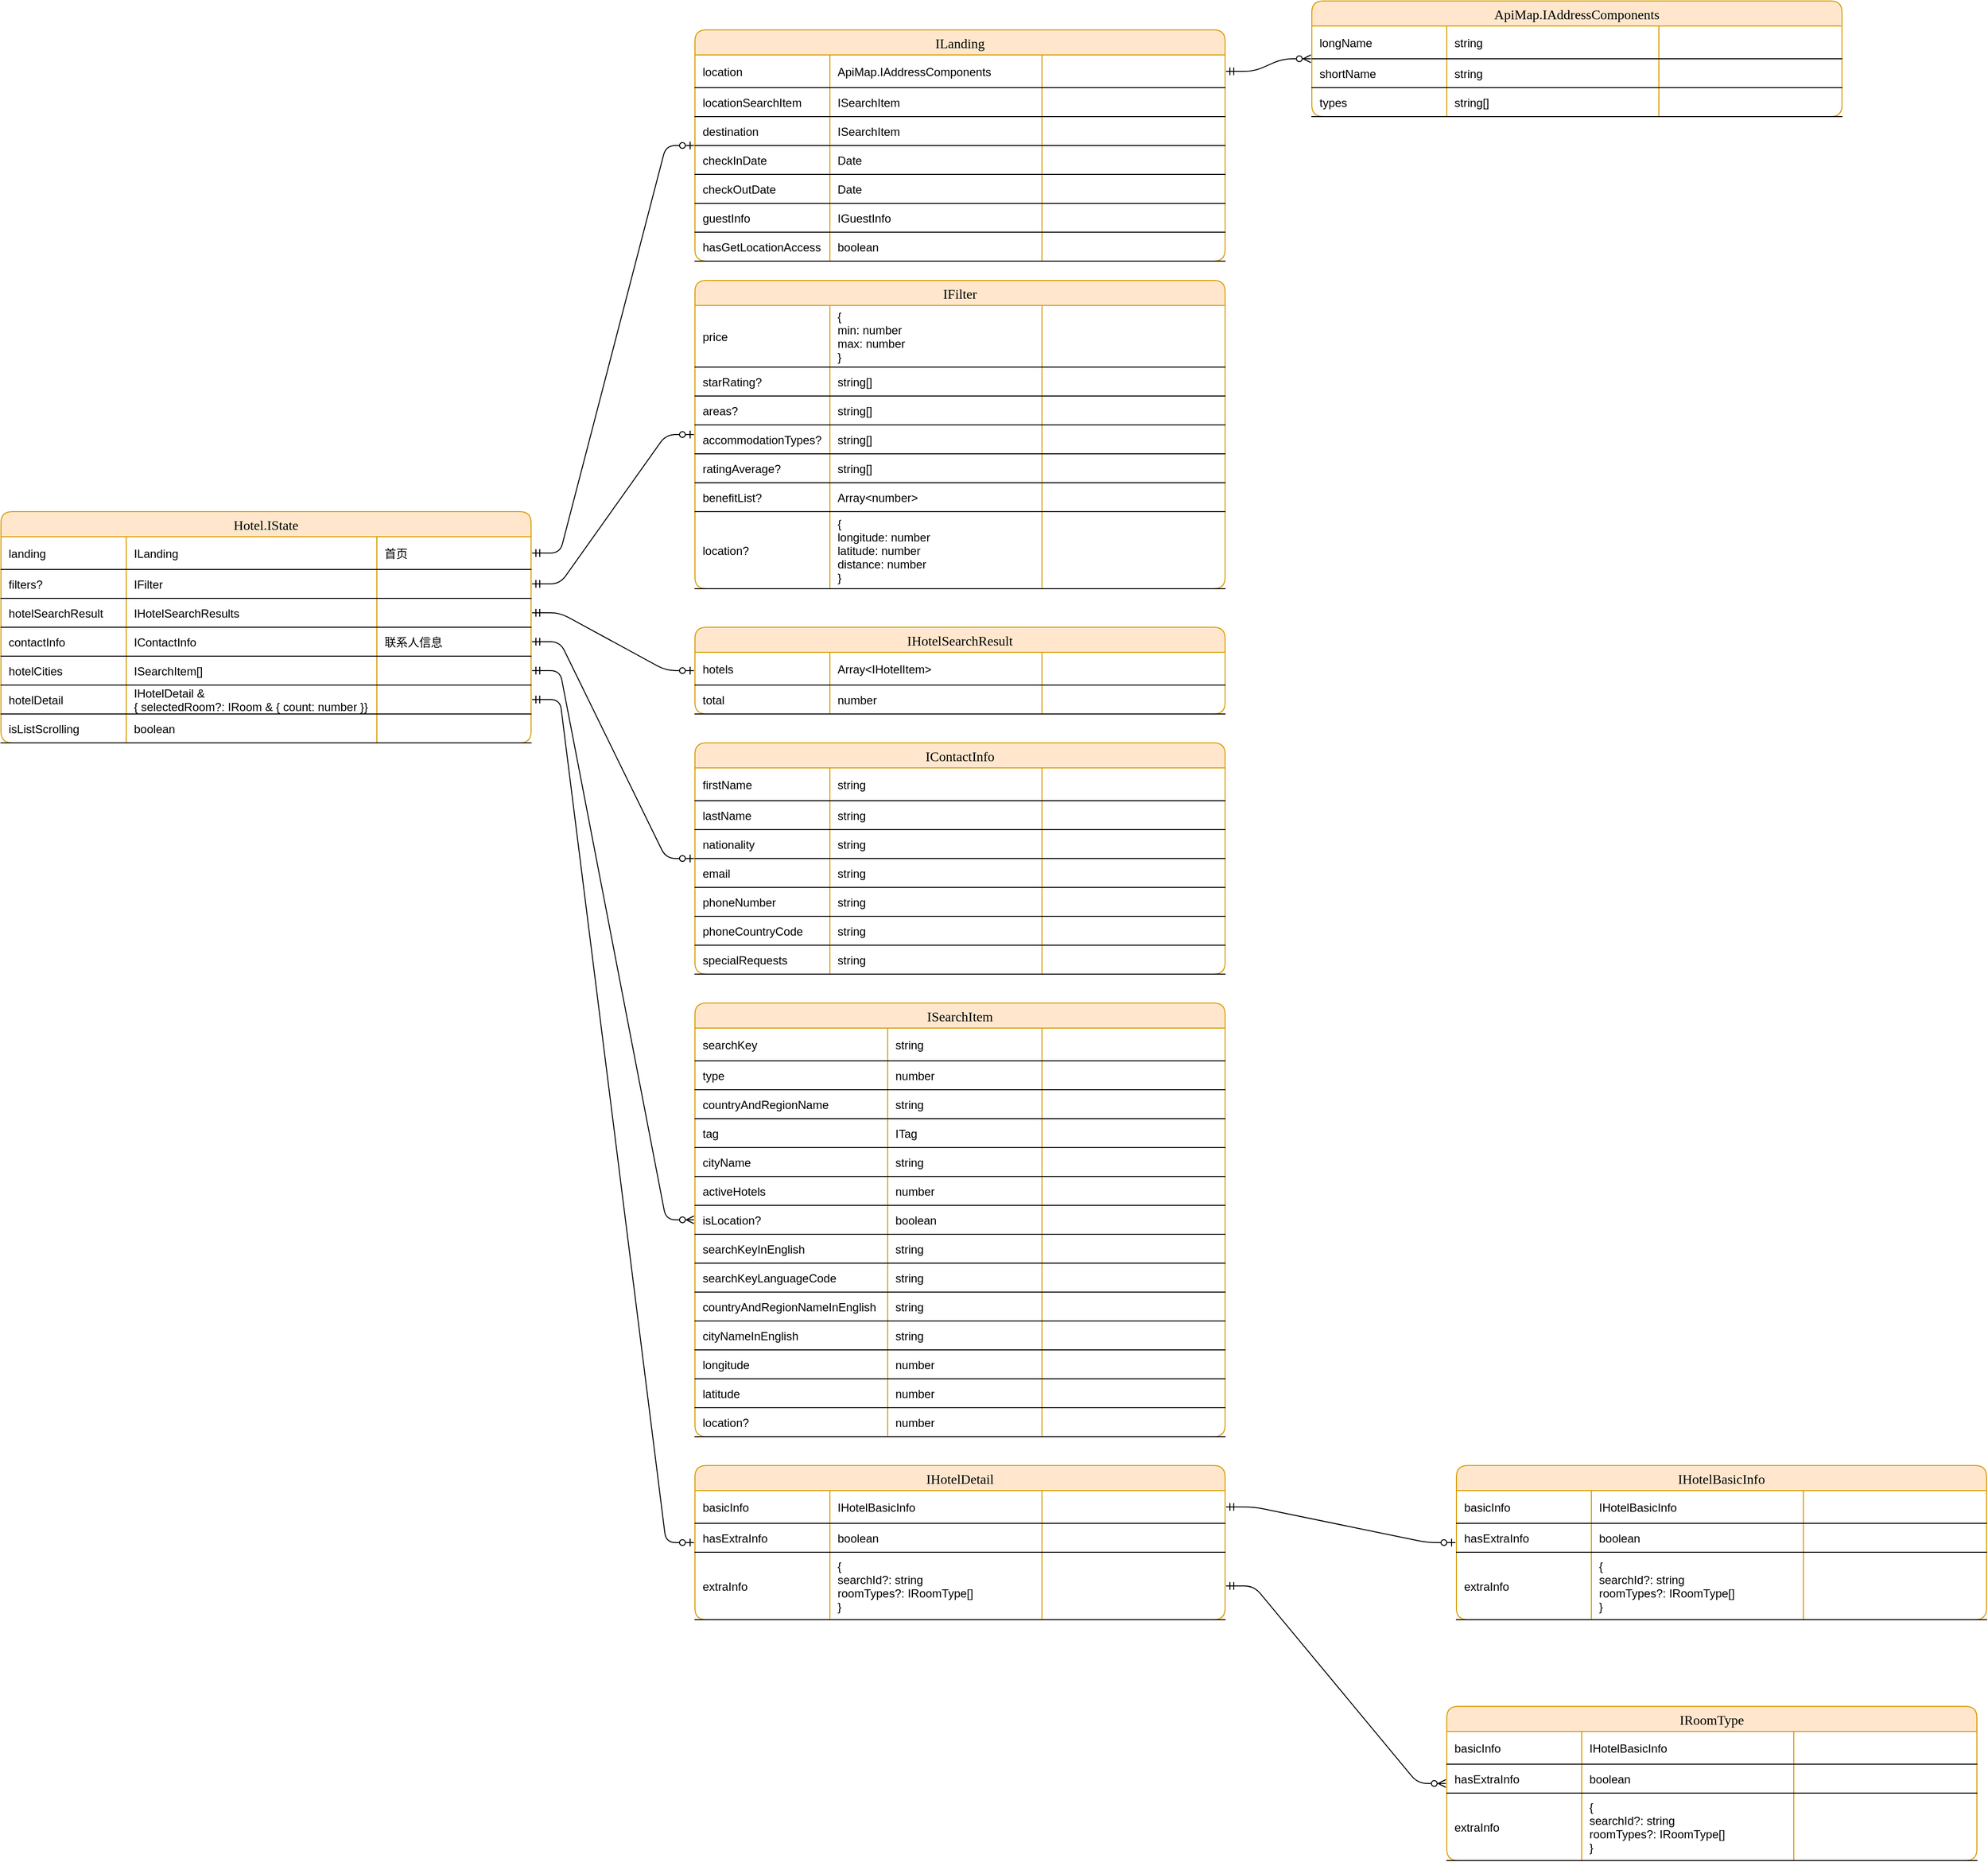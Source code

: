 <mxfile>
    <diagram id="K27cAj0y25Sum23AlH3M" name="Page-1">
        <mxGraphModel dx="4383" dy="860" grid="1" gridSize="10" guides="1" tooltips="1" connect="1" arrows="1" fold="1" page="1" pageScale="1" pageWidth="3300" pageHeight="4681" math="0" shadow="0">
            <root>
                <mxCell id="0"/>
                <mxCell id="1" parent="0"/>
                <mxCell id="53" value="Hotel.IState" style="shape=table;startSize=26;container=1;collapsible=1;childLayout=tableLayout;fixedRows=1;rowLines=0;fontStyle=0;align=center;resizeLast=1;rounded=1;shadow=0;expand=1;perimeterSpacing=1;overflow=hidden;noLabel=0;backgroundOutline=0;moveCells=0;comic=0;fillColor=#ffe6cc;fontFamily=Verdana;fontSize=14;strokeWidth=1;swimlaneFillColor=#ffffff;strokeColor=#d79b00;" vertex="1" parent="1">
                    <mxGeometry x="-90" y="800" width="550" height="240" as="geometry"/>
                </mxCell>
                <mxCell id="104" style="shape=partialRectangle;collapsible=0;dropTarget=0;pointerEvents=0;top=0;left=0;bottom=1;right=0;points=[[0,0.5],[1,0.5]];portConstraint=eastwest;fontStyle=0;perimeterSpacing=1;overflow=hidden;noLabel=0;backgroundOutline=0;moveCells=0;comic=0;fillColor=none;" vertex="1" parent="53">
                    <mxGeometry y="26" width="550" height="34" as="geometry"/>
                </mxCell>
                <mxCell id="105" value="landing" style="shape=partialRectangle;connectable=0;top=0;left=0;bottom=0;right=0;fontStyle=0;overflow=hidden;perimeterSpacing=1;noLabel=0;backgroundOutline=0;moveCells=0;comic=0;fillColor=none;align=left;spacingLeft=6;" vertex="1" parent="104">
                    <mxGeometry width="130" height="34" as="geometry"/>
                </mxCell>
                <mxCell id="106" value="ILanding" style="shape=partialRectangle;connectable=0;top=0;left=0;bottom=0;right=0;align=left;spacingLeft=6;fontStyle=0;overflow=hidden;perimeterSpacing=1;noLabel=0;backgroundOutline=0;moveCells=0;comic=0;fillColor=none;" vertex="1" parent="104">
                    <mxGeometry x="130" width="260" height="34" as="geometry"/>
                </mxCell>
                <mxCell id="107" value="首页" style="shape=partialRectangle;connectable=0;top=0;left=0;bottom=0;right=0;align=left;spacingLeft=6;fontStyle=0;overflow=hidden;perimeterSpacing=1;noLabel=0;backgroundOutline=0;moveCells=0;comic=0;fillColor=none;" vertex="1" parent="104">
                    <mxGeometry x="390" width="160" height="34" as="geometry"/>
                </mxCell>
                <mxCell id="100" style="shape=partialRectangle;collapsible=0;dropTarget=0;pointerEvents=0;top=0;left=0;bottom=1;right=0;points=[[0,0.5],[1,0.5]];portConstraint=eastwest;fontStyle=0;perimeterSpacing=1;overflow=hidden;noLabel=0;backgroundOutline=0;moveCells=0;comic=0;fillColor=none;" vertex="1" parent="53">
                    <mxGeometry y="60" width="550" height="30" as="geometry"/>
                </mxCell>
                <mxCell id="101" value="filters?" style="shape=partialRectangle;connectable=0;top=0;left=0;bottom=0;right=0;fontStyle=0;overflow=hidden;perimeterSpacing=1;noLabel=0;backgroundOutline=0;moveCells=0;comic=0;fillColor=none;align=left;spacingLeft=6;" vertex="1" parent="100">
                    <mxGeometry width="130" height="30" as="geometry"/>
                </mxCell>
                <mxCell id="102" value="IFilter" style="shape=partialRectangle;connectable=0;top=0;left=0;bottom=0;right=0;align=left;spacingLeft=6;fontStyle=0;overflow=hidden;perimeterSpacing=1;noLabel=0;backgroundOutline=0;moveCells=0;comic=0;fillColor=none;" vertex="1" parent="100">
                    <mxGeometry x="130" width="260" height="30" as="geometry"/>
                </mxCell>
                <mxCell id="103" style="shape=partialRectangle;connectable=0;top=0;left=0;bottom=0;right=0;align=left;spacingLeft=6;fontStyle=0;overflow=hidden;perimeterSpacing=1;noLabel=0;backgroundOutline=0;moveCells=0;comic=0;fillColor=none;strokeColor=#FFCC99;" vertex="1" parent="100">
                    <mxGeometry x="390" width="160" height="30" as="geometry"/>
                </mxCell>
                <mxCell id="96" style="shape=partialRectangle;collapsible=0;dropTarget=0;pointerEvents=0;top=0;left=0;bottom=1;right=0;points=[[0,0.5],[1,0.5]];portConstraint=eastwest;fontStyle=0;perimeterSpacing=1;overflow=hidden;noLabel=0;backgroundOutline=0;moveCells=0;comic=0;fillColor=none;" vertex="1" parent="53">
                    <mxGeometry y="90" width="550" height="30" as="geometry"/>
                </mxCell>
                <mxCell id="97" value="hotelSearchResult" style="shape=partialRectangle;connectable=0;top=0;left=0;bottom=0;right=0;fontStyle=0;overflow=hidden;perimeterSpacing=1;noLabel=0;backgroundOutline=0;moveCells=0;comic=0;fillColor=none;align=left;spacingLeft=6;" vertex="1" parent="96">
                    <mxGeometry width="130" height="30" as="geometry"/>
                </mxCell>
                <mxCell id="98" value="IHotelSearchResults" style="shape=partialRectangle;connectable=0;top=0;left=0;bottom=0;right=0;align=left;spacingLeft=6;fontStyle=0;overflow=hidden;perimeterSpacing=1;noLabel=0;backgroundOutline=0;moveCells=0;comic=0;fillColor=none;" vertex="1" parent="96">
                    <mxGeometry x="130" width="260" height="30" as="geometry"/>
                </mxCell>
                <mxCell id="99" value="" style="shape=partialRectangle;connectable=0;top=0;left=0;bottom=0;right=0;align=left;spacingLeft=6;fontStyle=0;overflow=hidden;perimeterSpacing=1;noLabel=0;backgroundOutline=0;moveCells=0;comic=0;fillColor=none;" vertex="1" parent="96">
                    <mxGeometry x="390" width="160" height="30" as="geometry"/>
                </mxCell>
                <mxCell id="112" style="shape=partialRectangle;collapsible=0;dropTarget=0;pointerEvents=0;top=0;left=0;bottom=1;right=0;points=[[0,0.5],[1,0.5]];portConstraint=eastwest;fontStyle=0;perimeterSpacing=1;overflow=hidden;noLabel=0;backgroundOutline=0;moveCells=0;comic=0;fillColor=none;" vertex="1" parent="53">
                    <mxGeometry y="120" width="550" height="30" as="geometry"/>
                </mxCell>
                <mxCell id="113" value="contactInfo" style="shape=partialRectangle;connectable=0;top=0;left=0;bottom=0;right=0;fontStyle=0;overflow=hidden;perimeterSpacing=1;noLabel=0;backgroundOutline=0;moveCells=0;comic=0;fillColor=none;align=left;spacingLeft=6;" vertex="1" parent="112">
                    <mxGeometry width="130" height="30" as="geometry"/>
                </mxCell>
                <mxCell id="114" value="IContactInfo" style="shape=partialRectangle;connectable=0;top=0;left=0;bottom=0;right=0;align=left;spacingLeft=6;fontStyle=0;overflow=hidden;perimeterSpacing=1;noLabel=0;backgroundOutline=0;moveCells=0;comic=0;fillColor=none;" vertex="1" parent="112">
                    <mxGeometry x="130" width="260" height="30" as="geometry"/>
                </mxCell>
                <mxCell id="115" value="联系人信息" style="shape=partialRectangle;connectable=0;top=0;left=0;bottom=0;right=0;align=left;spacingLeft=6;fontStyle=0;overflow=hidden;perimeterSpacing=1;noLabel=0;backgroundOutline=0;moveCells=0;comic=0;fillColor=none;" vertex="1" parent="112">
                    <mxGeometry x="390" width="160" height="30" as="geometry"/>
                </mxCell>
                <mxCell id="116" style="shape=partialRectangle;collapsible=0;dropTarget=0;pointerEvents=0;top=0;left=0;bottom=1;right=0;points=[[0,0.5],[1,0.5]];portConstraint=eastwest;fontStyle=0;perimeterSpacing=1;overflow=hidden;noLabel=0;backgroundOutline=0;moveCells=0;comic=0;fillColor=none;" vertex="1" parent="53">
                    <mxGeometry y="150" width="550" height="30" as="geometry"/>
                </mxCell>
                <mxCell id="117" value="hotelCities" style="shape=partialRectangle;connectable=0;top=0;left=0;bottom=0;right=0;fontStyle=0;overflow=hidden;perimeterSpacing=1;noLabel=0;backgroundOutline=0;moveCells=0;comic=0;fillColor=none;align=left;spacingLeft=6;" vertex="1" parent="116">
                    <mxGeometry width="130" height="30" as="geometry"/>
                </mxCell>
                <mxCell id="118" value="ISearchItem[]" style="shape=partialRectangle;connectable=0;top=0;left=0;bottom=0;right=0;align=left;spacingLeft=6;fontStyle=0;overflow=hidden;perimeterSpacing=1;noLabel=0;backgroundOutline=0;moveCells=0;comic=0;fillColor=none;" vertex="1" parent="116">
                    <mxGeometry x="130" width="260" height="30" as="geometry"/>
                </mxCell>
                <mxCell id="119" style="shape=partialRectangle;connectable=0;top=0;left=0;bottom=0;right=0;align=left;spacingLeft=6;fontStyle=0;overflow=hidden;perimeterSpacing=1;noLabel=0;backgroundOutline=0;moveCells=0;comic=0;fillColor=none;" vertex="1" parent="116">
                    <mxGeometry x="390" width="160" height="30" as="geometry"/>
                </mxCell>
                <mxCell id="120" style="shape=partialRectangle;collapsible=0;dropTarget=0;pointerEvents=0;top=0;left=0;bottom=1;right=0;points=[[0,0.5],[1,0.5]];portConstraint=eastwest;fontStyle=0;perimeterSpacing=1;overflow=hidden;noLabel=0;backgroundOutline=0;moveCells=0;comic=0;fillColor=none;" vertex="1" parent="53">
                    <mxGeometry y="180" width="550" height="30" as="geometry"/>
                </mxCell>
                <mxCell id="121" value="hotelDetail" style="shape=partialRectangle;connectable=0;top=0;left=0;bottom=0;right=0;fontStyle=0;overflow=hidden;perimeterSpacing=1;noLabel=0;backgroundOutline=0;moveCells=0;comic=0;fillColor=none;align=left;spacingLeft=6;" vertex="1" parent="120">
                    <mxGeometry width="130" height="30" as="geometry"/>
                </mxCell>
                <mxCell id="122" value="IHotelDetail &amp; &#10;{ selectedRoom?: IRoom &amp; { count: number }}" style="shape=partialRectangle;connectable=0;top=0;left=0;bottom=0;right=0;align=left;spacingLeft=6;fontStyle=0;overflow=visible;perimeterSpacing=1;noLabel=0;backgroundOutline=0;moveCells=0;comic=0;fillColor=none;" vertex="1" parent="120">
                    <mxGeometry x="130" width="260" height="30" as="geometry"/>
                </mxCell>
                <mxCell id="123" style="shape=partialRectangle;connectable=0;top=0;left=0;bottom=0;right=0;align=left;spacingLeft=6;fontStyle=0;overflow=hidden;perimeterSpacing=1;noLabel=0;backgroundOutline=0;moveCells=0;comic=0;fillColor=none;" vertex="1" parent="120">
                    <mxGeometry x="390" width="160" height="30" as="geometry"/>
                </mxCell>
                <mxCell id="124" style="shape=partialRectangle;collapsible=0;dropTarget=0;pointerEvents=0;top=0;left=0;bottom=1;right=0;points=[[0,0.5],[1,0.5]];portConstraint=eastwest;fontStyle=0;perimeterSpacing=1;overflow=hidden;noLabel=0;backgroundOutline=0;moveCells=0;comic=0;fillColor=none;" vertex="1" parent="53">
                    <mxGeometry y="210" width="550" height="30" as="geometry"/>
                </mxCell>
                <mxCell id="125" value="isListScrolling" style="shape=partialRectangle;connectable=0;top=0;left=0;bottom=0;right=0;fontStyle=0;overflow=hidden;perimeterSpacing=1;noLabel=0;backgroundOutline=0;moveCells=0;comic=0;fillColor=none;align=left;spacingLeft=6;" vertex="1" parent="124">
                    <mxGeometry width="130" height="30" as="geometry"/>
                </mxCell>
                <mxCell id="126" value="boolean" style="shape=partialRectangle;connectable=0;top=0;left=0;bottom=0;right=0;align=left;spacingLeft=6;fontStyle=0;overflow=hidden;perimeterSpacing=1;noLabel=0;backgroundOutline=0;moveCells=0;comic=0;fillColor=none;" vertex="1" parent="124">
                    <mxGeometry x="130" width="260" height="30" as="geometry"/>
                </mxCell>
                <mxCell id="127" style="shape=partialRectangle;connectable=0;top=0;left=0;bottom=0;right=0;align=left;spacingLeft=6;fontStyle=0;overflow=hidden;perimeterSpacing=1;noLabel=0;backgroundOutline=0;moveCells=0;comic=0;fillColor=none;" vertex="1" parent="124">
                    <mxGeometry x="390" width="160" height="30" as="geometry"/>
                </mxCell>
                <mxCell id="524" value="ILanding" style="shape=table;startSize=26;container=1;collapsible=1;childLayout=tableLayout;fixedRows=1;rowLines=0;fontStyle=0;align=center;resizeLast=1;rounded=1;shadow=0;expand=1;perimeterSpacing=1;overflow=hidden;noLabel=0;backgroundOutline=0;moveCells=0;comic=0;fillColor=#ffe6cc;fontFamily=Verdana;fontSize=14;strokeWidth=1;swimlaneFillColor=#ffffff;strokeColor=#d79b00;" vertex="1" parent="1">
                    <mxGeometry x="630" y="300" width="550" height="240" as="geometry"/>
                </mxCell>
                <mxCell id="525" style="shape=partialRectangle;collapsible=0;dropTarget=0;pointerEvents=0;top=0;left=0;bottom=1;right=0;points=[[0,0.5],[1,0.5]];portConstraint=eastwest;fontStyle=0;perimeterSpacing=1;overflow=hidden;noLabel=0;backgroundOutline=0;moveCells=0;comic=0;fillColor=none;" vertex="1" parent="524">
                    <mxGeometry y="26" width="550" height="34" as="geometry"/>
                </mxCell>
                <mxCell id="526" value="location" style="shape=partialRectangle;connectable=0;top=0;left=0;bottom=0;right=0;fontStyle=0;overflow=hidden;perimeterSpacing=1;noLabel=0;backgroundOutline=0;moveCells=0;comic=0;fillColor=none;align=left;spacingLeft=6;" vertex="1" parent="525">
                    <mxGeometry width="140" height="34" as="geometry"/>
                </mxCell>
                <mxCell id="527" value="ApiMap.IAddressComponents" style="shape=partialRectangle;connectable=0;top=0;left=0;bottom=0;right=0;align=left;spacingLeft=6;fontStyle=0;overflow=hidden;perimeterSpacing=1;noLabel=0;backgroundOutline=0;moveCells=0;comic=0;fillColor=none;" vertex="1" parent="525">
                    <mxGeometry x="140" width="220" height="34" as="geometry"/>
                </mxCell>
                <mxCell id="528" value="" style="shape=partialRectangle;connectable=0;top=0;left=0;bottom=0;right=0;align=left;spacingLeft=6;fontStyle=0;overflow=hidden;perimeterSpacing=1;noLabel=0;backgroundOutline=0;moveCells=0;comic=0;fillColor=none;" vertex="1" parent="525">
                    <mxGeometry x="360" width="190" height="34" as="geometry"/>
                </mxCell>
                <mxCell id="529" style="shape=partialRectangle;collapsible=0;dropTarget=0;pointerEvents=0;top=0;left=0;bottom=1;right=0;points=[[0,0.5],[1,0.5]];portConstraint=eastwest;fontStyle=0;perimeterSpacing=1;overflow=hidden;noLabel=0;backgroundOutline=0;moveCells=0;comic=0;fillColor=none;" vertex="1" parent="524">
                    <mxGeometry y="60" width="550" height="30" as="geometry"/>
                </mxCell>
                <mxCell id="530" value="locationSearchItem" style="shape=partialRectangle;connectable=0;top=0;left=0;bottom=0;right=0;fontStyle=0;overflow=hidden;perimeterSpacing=1;noLabel=0;backgroundOutline=0;moveCells=0;comic=0;fillColor=none;align=left;spacingLeft=6;" vertex="1" parent="529">
                    <mxGeometry width="140" height="30" as="geometry"/>
                </mxCell>
                <mxCell id="531" value="ISearchItem" style="shape=partialRectangle;connectable=0;top=0;left=0;bottom=0;right=0;align=left;spacingLeft=6;fontStyle=0;overflow=hidden;perimeterSpacing=1;noLabel=0;backgroundOutline=0;moveCells=0;comic=0;fillColor=none;" vertex="1" parent="529">
                    <mxGeometry x="140" width="220" height="30" as="geometry"/>
                </mxCell>
                <mxCell id="532" style="shape=partialRectangle;connectable=0;top=0;left=0;bottom=0;right=0;align=left;spacingLeft=6;fontStyle=0;overflow=hidden;perimeterSpacing=1;noLabel=0;backgroundOutline=0;moveCells=0;comic=0;fillColor=none;strokeColor=#FFCC99;" vertex="1" parent="529">
                    <mxGeometry x="360" width="190" height="30" as="geometry"/>
                </mxCell>
                <mxCell id="533" style="shape=partialRectangle;collapsible=0;dropTarget=0;pointerEvents=0;top=0;left=0;bottom=1;right=0;points=[[0,0.5],[1,0.5]];portConstraint=eastwest;fontStyle=0;perimeterSpacing=1;overflow=hidden;noLabel=0;backgroundOutline=0;moveCells=0;comic=0;fillColor=none;" vertex="1" parent="524">
                    <mxGeometry y="90" width="550" height="30" as="geometry"/>
                </mxCell>
                <mxCell id="534" value="destination" style="shape=partialRectangle;connectable=0;top=0;left=0;bottom=0;right=0;fontStyle=0;overflow=hidden;perimeterSpacing=1;noLabel=0;backgroundOutline=0;moveCells=0;comic=0;fillColor=none;align=left;spacingLeft=6;" vertex="1" parent="533">
                    <mxGeometry width="140" height="30" as="geometry"/>
                </mxCell>
                <mxCell id="535" value="ISearchItem" style="shape=partialRectangle;connectable=0;top=0;left=0;bottom=0;right=0;align=left;spacingLeft=6;fontStyle=0;overflow=hidden;perimeterSpacing=1;noLabel=0;backgroundOutline=0;moveCells=0;comic=0;fillColor=none;" vertex="1" parent="533">
                    <mxGeometry x="140" width="220" height="30" as="geometry"/>
                </mxCell>
                <mxCell id="536" value="" style="shape=partialRectangle;connectable=0;top=0;left=0;bottom=0;right=0;align=left;spacingLeft=6;fontStyle=0;overflow=hidden;perimeterSpacing=1;noLabel=0;backgroundOutline=0;moveCells=0;comic=0;fillColor=none;" vertex="1" parent="533">
                    <mxGeometry x="360" width="190" height="30" as="geometry"/>
                </mxCell>
                <mxCell id="537" style="shape=partialRectangle;collapsible=0;dropTarget=0;pointerEvents=0;top=0;left=0;bottom=1;right=0;points=[[0,0.5],[1,0.5]];portConstraint=eastwest;fontStyle=0;perimeterSpacing=1;overflow=hidden;noLabel=0;backgroundOutline=0;moveCells=0;comic=0;fillColor=none;" vertex="1" parent="524">
                    <mxGeometry y="120" width="550" height="30" as="geometry"/>
                </mxCell>
                <mxCell id="538" value="checkInDate" style="shape=partialRectangle;connectable=0;top=0;left=0;bottom=0;right=0;fontStyle=0;overflow=hidden;perimeterSpacing=1;noLabel=0;backgroundOutline=0;moveCells=0;comic=0;fillColor=none;align=left;spacingLeft=6;" vertex="1" parent="537">
                    <mxGeometry width="140" height="30" as="geometry"/>
                </mxCell>
                <mxCell id="539" value="Date" style="shape=partialRectangle;connectable=0;top=0;left=0;bottom=0;right=0;align=left;spacingLeft=6;fontStyle=0;overflow=hidden;perimeterSpacing=1;noLabel=0;backgroundOutline=0;moveCells=0;comic=0;fillColor=none;" vertex="1" parent="537">
                    <mxGeometry x="140" width="220" height="30" as="geometry"/>
                </mxCell>
                <mxCell id="540" value="" style="shape=partialRectangle;connectable=0;top=0;left=0;bottom=0;right=0;align=left;spacingLeft=6;fontStyle=0;overflow=hidden;perimeterSpacing=1;noLabel=0;backgroundOutline=0;moveCells=0;comic=0;fillColor=none;" vertex="1" parent="537">
                    <mxGeometry x="360" width="190" height="30" as="geometry"/>
                </mxCell>
                <mxCell id="541" style="shape=partialRectangle;collapsible=0;dropTarget=0;pointerEvents=0;top=0;left=0;bottom=1;right=0;points=[[0,0.5],[1,0.5]];portConstraint=eastwest;fontStyle=0;perimeterSpacing=1;overflow=hidden;noLabel=0;backgroundOutline=0;moveCells=0;comic=0;fillColor=none;" vertex="1" parent="524">
                    <mxGeometry y="150" width="550" height="30" as="geometry"/>
                </mxCell>
                <mxCell id="542" value="checkOutDate" style="shape=partialRectangle;connectable=0;top=0;left=0;bottom=0;right=0;fontStyle=0;overflow=hidden;perimeterSpacing=1;noLabel=0;backgroundOutline=0;moveCells=0;comic=0;fillColor=none;align=left;spacingLeft=6;" vertex="1" parent="541">
                    <mxGeometry width="140" height="30" as="geometry"/>
                </mxCell>
                <mxCell id="543" value="Date" style="shape=partialRectangle;connectable=0;top=0;left=0;bottom=0;right=0;align=left;spacingLeft=6;fontStyle=0;overflow=hidden;perimeterSpacing=1;noLabel=0;backgroundOutline=0;moveCells=0;comic=0;fillColor=none;" vertex="1" parent="541">
                    <mxGeometry x="140" width="220" height="30" as="geometry"/>
                </mxCell>
                <mxCell id="544" style="shape=partialRectangle;connectable=0;top=0;left=0;bottom=0;right=0;align=left;spacingLeft=6;fontStyle=0;overflow=hidden;perimeterSpacing=1;noLabel=0;backgroundOutline=0;moveCells=0;comic=0;fillColor=none;" vertex="1" parent="541">
                    <mxGeometry x="360" width="190" height="30" as="geometry"/>
                </mxCell>
                <mxCell id="545" style="shape=partialRectangle;collapsible=0;dropTarget=0;pointerEvents=0;top=0;left=0;bottom=1;right=0;points=[[0,0.5],[1,0.5]];portConstraint=eastwest;fontStyle=0;perimeterSpacing=1;overflow=hidden;noLabel=0;backgroundOutline=0;moveCells=0;comic=0;fillColor=none;" vertex="1" parent="524">
                    <mxGeometry y="180" width="550" height="30" as="geometry"/>
                </mxCell>
                <mxCell id="546" value="guestInfo" style="shape=partialRectangle;connectable=0;top=0;left=0;bottom=0;right=0;fontStyle=0;overflow=hidden;perimeterSpacing=1;noLabel=0;backgroundOutline=0;moveCells=0;comic=0;fillColor=none;align=left;spacingLeft=6;" vertex="1" parent="545">
                    <mxGeometry width="140" height="30" as="geometry"/>
                </mxCell>
                <mxCell id="547" value="IGuestInfo" style="shape=partialRectangle;connectable=0;top=0;left=0;bottom=0;right=0;align=left;spacingLeft=6;fontStyle=0;overflow=visible;perimeterSpacing=1;noLabel=0;backgroundOutline=0;moveCells=0;comic=0;fillColor=none;" vertex="1" parent="545">
                    <mxGeometry x="140" width="220" height="30" as="geometry"/>
                </mxCell>
                <mxCell id="548" style="shape=partialRectangle;connectable=0;top=0;left=0;bottom=0;right=0;align=left;spacingLeft=6;fontStyle=0;overflow=hidden;perimeterSpacing=1;noLabel=0;backgroundOutline=0;moveCells=0;comic=0;fillColor=none;" vertex="1" parent="545">
                    <mxGeometry x="360" width="190" height="30" as="geometry"/>
                </mxCell>
                <mxCell id="549" style="shape=partialRectangle;collapsible=0;dropTarget=0;pointerEvents=0;top=0;left=0;bottom=1;right=0;points=[[0,0.5],[1,0.5]];portConstraint=eastwest;fontStyle=0;perimeterSpacing=1;overflow=hidden;noLabel=0;backgroundOutline=0;moveCells=0;comic=0;fillColor=none;" vertex="1" parent="524">
                    <mxGeometry y="210" width="550" height="30" as="geometry"/>
                </mxCell>
                <mxCell id="550" value="hasGetLocationAccess" style="shape=partialRectangle;connectable=0;top=0;left=0;bottom=0;right=0;fontStyle=0;overflow=hidden;perimeterSpacing=1;noLabel=0;backgroundOutline=0;moveCells=0;comic=0;fillColor=none;align=left;spacingLeft=6;" vertex="1" parent="549">
                    <mxGeometry width="140" height="30" as="geometry"/>
                </mxCell>
                <mxCell id="551" value="boolean" style="shape=partialRectangle;connectable=0;top=0;left=0;bottom=0;right=0;align=left;spacingLeft=6;fontStyle=0;overflow=hidden;perimeterSpacing=1;noLabel=0;backgroundOutline=0;moveCells=0;comic=0;fillColor=none;" vertex="1" parent="549">
                    <mxGeometry x="140" width="220" height="30" as="geometry"/>
                </mxCell>
                <mxCell id="552" style="shape=partialRectangle;connectable=0;top=0;left=0;bottom=0;right=0;align=left;spacingLeft=6;fontStyle=0;overflow=hidden;perimeterSpacing=1;noLabel=0;backgroundOutline=0;moveCells=0;comic=0;fillColor=none;" vertex="1" parent="549">
                    <mxGeometry x="360" width="190" height="30" as="geometry"/>
                </mxCell>
                <mxCell id="788" value="ApiMap.IAddressComponents" style="shape=table;startSize=26;container=1;collapsible=1;childLayout=tableLayout;fixedRows=1;rowLines=0;fontStyle=0;align=center;resizeLast=1;rounded=1;shadow=0;expand=1;perimeterSpacing=1;overflow=hidden;noLabel=0;backgroundOutline=0;moveCells=0;comic=0;fillColor=#ffe6cc;fontFamily=Verdana;fontSize=14;strokeWidth=1;swimlaneFillColor=#ffffff;strokeColor=#d79b00;" vertex="1" parent="1">
                    <mxGeometry x="1270" y="270" width="550" height="120" as="geometry"/>
                </mxCell>
                <mxCell id="789" style="shape=partialRectangle;collapsible=0;dropTarget=0;pointerEvents=0;top=0;left=0;bottom=1;right=0;points=[[0,0.5],[1,0.5]];portConstraint=eastwest;fontStyle=0;perimeterSpacing=1;overflow=hidden;noLabel=0;backgroundOutline=0;moveCells=0;comic=0;fillColor=none;" vertex="1" parent="788">
                    <mxGeometry y="26" width="550" height="34" as="geometry"/>
                </mxCell>
                <mxCell id="790" value="longName" style="shape=partialRectangle;connectable=0;top=0;left=0;bottom=0;right=0;fontStyle=0;overflow=hidden;perimeterSpacing=1;noLabel=0;backgroundOutline=0;moveCells=0;comic=0;fillColor=none;align=left;spacingLeft=6;" vertex="1" parent="789">
                    <mxGeometry width="140" height="34" as="geometry"/>
                </mxCell>
                <mxCell id="791" value="string" style="shape=partialRectangle;connectable=0;top=0;left=0;bottom=0;right=0;align=left;spacingLeft=6;fontStyle=0;overflow=hidden;perimeterSpacing=1;noLabel=0;backgroundOutline=0;moveCells=0;comic=0;fillColor=none;" vertex="1" parent="789">
                    <mxGeometry x="140" width="220" height="34" as="geometry"/>
                </mxCell>
                <mxCell id="792" value="" style="shape=partialRectangle;connectable=0;top=0;left=0;bottom=0;right=0;align=left;spacingLeft=6;fontStyle=0;overflow=hidden;perimeterSpacing=1;noLabel=0;backgroundOutline=0;moveCells=0;comic=0;fillColor=none;" vertex="1" parent="789">
                    <mxGeometry x="360" width="190" height="34" as="geometry"/>
                </mxCell>
                <mxCell id="793" style="shape=partialRectangle;collapsible=0;dropTarget=0;pointerEvents=0;top=0;left=0;bottom=1;right=0;points=[[0,0.5],[1,0.5]];portConstraint=eastwest;fontStyle=0;perimeterSpacing=1;overflow=hidden;noLabel=0;backgroundOutline=0;moveCells=0;comic=0;fillColor=none;" vertex="1" parent="788">
                    <mxGeometry y="60" width="550" height="30" as="geometry"/>
                </mxCell>
                <mxCell id="794" value="shortName" style="shape=partialRectangle;connectable=0;top=0;left=0;bottom=0;right=0;fontStyle=0;overflow=hidden;perimeterSpacing=1;noLabel=0;backgroundOutline=0;moveCells=0;comic=0;fillColor=none;align=left;spacingLeft=6;" vertex="1" parent="793">
                    <mxGeometry width="140" height="30" as="geometry"/>
                </mxCell>
                <mxCell id="795" value="string" style="shape=partialRectangle;connectable=0;top=0;left=0;bottom=0;right=0;align=left;spacingLeft=6;fontStyle=0;overflow=hidden;perimeterSpacing=1;noLabel=0;backgroundOutline=0;moveCells=0;comic=0;fillColor=none;" vertex="1" parent="793">
                    <mxGeometry x="140" width="220" height="30" as="geometry"/>
                </mxCell>
                <mxCell id="796" style="shape=partialRectangle;connectable=0;top=0;left=0;bottom=0;right=0;align=left;spacingLeft=6;fontStyle=0;overflow=hidden;perimeterSpacing=1;noLabel=0;backgroundOutline=0;moveCells=0;comic=0;fillColor=none;strokeColor=#FFCC99;" vertex="1" parent="793">
                    <mxGeometry x="360" width="190" height="30" as="geometry"/>
                </mxCell>
                <mxCell id="797" style="shape=partialRectangle;collapsible=0;dropTarget=0;pointerEvents=0;top=0;left=0;bottom=1;right=0;points=[[0,0.5],[1,0.5]];portConstraint=eastwest;fontStyle=0;perimeterSpacing=1;overflow=hidden;noLabel=0;backgroundOutline=0;moveCells=0;comic=0;fillColor=none;" vertex="1" parent="788">
                    <mxGeometry y="90" width="550" height="30" as="geometry"/>
                </mxCell>
                <mxCell id="798" value="types" style="shape=partialRectangle;connectable=0;top=0;left=0;bottom=0;right=0;fontStyle=0;overflow=hidden;perimeterSpacing=1;noLabel=0;backgroundOutline=0;moveCells=0;comic=0;fillColor=none;align=left;spacingLeft=6;" vertex="1" parent="797">
                    <mxGeometry width="140" height="30" as="geometry"/>
                </mxCell>
                <mxCell id="799" value="string[]" style="shape=partialRectangle;connectable=0;top=0;left=0;bottom=0;right=0;align=left;spacingLeft=6;fontStyle=0;overflow=hidden;perimeterSpacing=1;noLabel=0;backgroundOutline=0;moveCells=0;comic=0;fillColor=none;" vertex="1" parent="797">
                    <mxGeometry x="140" width="220" height="30" as="geometry"/>
                </mxCell>
                <mxCell id="800" value="" style="shape=partialRectangle;connectable=0;top=0;left=0;bottom=0;right=0;align=left;spacingLeft=6;fontStyle=0;overflow=hidden;perimeterSpacing=1;noLabel=0;backgroundOutline=0;moveCells=0;comic=0;fillColor=none;" vertex="1" parent="797">
                    <mxGeometry x="360" width="190" height="30" as="geometry"/>
                </mxCell>
                <mxCell id="611" value="IContactInfo" style="shape=table;startSize=26;container=1;collapsible=1;childLayout=tableLayout;fixedRows=1;rowLines=0;fontStyle=0;align=center;resizeLast=1;rounded=1;shadow=0;expand=1;perimeterSpacing=1;overflow=hidden;noLabel=0;backgroundOutline=0;moveCells=0;comic=0;fillColor=#ffe6cc;fontFamily=Verdana;fontSize=14;strokeWidth=1;swimlaneFillColor=#ffffff;strokeColor=#d79b00;" vertex="1" parent="1">
                    <mxGeometry x="630" y="1040" width="550" height="240" as="geometry"/>
                </mxCell>
                <mxCell id="612" style="shape=partialRectangle;collapsible=0;dropTarget=0;pointerEvents=0;top=0;left=0;bottom=1;right=0;points=[[0,0.5],[1,0.5]];portConstraint=eastwest;fontStyle=0;perimeterSpacing=1;overflow=hidden;noLabel=0;backgroundOutline=0;moveCells=0;comic=0;fillColor=none;" vertex="1" parent="611">
                    <mxGeometry y="26" width="550" height="34" as="geometry"/>
                </mxCell>
                <mxCell id="613" value="firstName" style="shape=partialRectangle;connectable=0;top=0;left=0;bottom=0;right=0;fontStyle=0;overflow=hidden;perimeterSpacing=1;noLabel=0;backgroundOutline=0;moveCells=0;comic=0;fillColor=none;align=left;spacingLeft=6;" vertex="1" parent="612">
                    <mxGeometry width="140" height="34" as="geometry"/>
                </mxCell>
                <mxCell id="614" value="string" style="shape=partialRectangle;connectable=0;top=0;left=0;bottom=0;right=0;align=left;spacingLeft=6;fontStyle=0;overflow=hidden;perimeterSpacing=1;noLabel=0;backgroundOutline=0;moveCells=0;comic=0;fillColor=none;" vertex="1" parent="612">
                    <mxGeometry x="140" width="220" height="34" as="geometry"/>
                </mxCell>
                <mxCell id="615" value="" style="shape=partialRectangle;connectable=0;top=0;left=0;bottom=0;right=0;align=left;spacingLeft=6;fontStyle=0;overflow=hidden;perimeterSpacing=1;noLabel=0;backgroundOutline=0;moveCells=0;comic=0;fillColor=none;" vertex="1" parent="612">
                    <mxGeometry x="360" width="190" height="34" as="geometry"/>
                </mxCell>
                <mxCell id="616" style="shape=partialRectangle;collapsible=0;dropTarget=0;pointerEvents=0;top=0;left=0;bottom=1;right=0;points=[[0,0.5],[1,0.5]];portConstraint=eastwest;fontStyle=0;perimeterSpacing=1;overflow=hidden;noLabel=0;backgroundOutline=0;moveCells=0;comic=0;fillColor=none;" vertex="1" parent="611">
                    <mxGeometry y="60" width="550" height="30" as="geometry"/>
                </mxCell>
                <mxCell id="617" value="lastName" style="shape=partialRectangle;connectable=0;top=0;left=0;bottom=0;right=0;fontStyle=0;overflow=hidden;perimeterSpacing=1;noLabel=0;backgroundOutline=0;moveCells=0;comic=0;fillColor=none;align=left;spacingLeft=6;" vertex="1" parent="616">
                    <mxGeometry width="140" height="30" as="geometry"/>
                </mxCell>
                <mxCell id="618" value="string" style="shape=partialRectangle;connectable=0;top=0;left=0;bottom=0;right=0;align=left;spacingLeft=6;fontStyle=0;overflow=hidden;perimeterSpacing=1;noLabel=0;backgroundOutline=0;moveCells=0;comic=0;fillColor=none;" vertex="1" parent="616">
                    <mxGeometry x="140" width="220" height="30" as="geometry"/>
                </mxCell>
                <mxCell id="619" style="shape=partialRectangle;connectable=0;top=0;left=0;bottom=0;right=0;align=left;spacingLeft=6;fontStyle=0;overflow=hidden;perimeterSpacing=1;noLabel=0;backgroundOutline=0;moveCells=0;comic=0;fillColor=none;strokeColor=#FFCC99;" vertex="1" parent="616">
                    <mxGeometry x="360" width="190" height="30" as="geometry"/>
                </mxCell>
                <mxCell id="620" style="shape=partialRectangle;collapsible=0;dropTarget=0;pointerEvents=0;top=0;left=0;bottom=1;right=0;points=[[0,0.5],[1,0.5]];portConstraint=eastwest;fontStyle=0;perimeterSpacing=1;overflow=hidden;noLabel=0;backgroundOutline=0;moveCells=0;comic=0;fillColor=none;" vertex="1" parent="611">
                    <mxGeometry y="90" width="550" height="30" as="geometry"/>
                </mxCell>
                <mxCell id="621" value="nationality" style="shape=partialRectangle;connectable=0;top=0;left=0;bottom=0;right=0;fontStyle=0;overflow=hidden;perimeterSpacing=1;noLabel=0;backgroundOutline=0;moveCells=0;comic=0;fillColor=none;align=left;spacingLeft=6;" vertex="1" parent="620">
                    <mxGeometry width="140" height="30" as="geometry"/>
                </mxCell>
                <mxCell id="622" value="string" style="shape=partialRectangle;connectable=0;top=0;left=0;bottom=0;right=0;align=left;spacingLeft=6;fontStyle=0;overflow=hidden;perimeterSpacing=1;noLabel=0;backgroundOutline=0;moveCells=0;comic=0;fillColor=none;" vertex="1" parent="620">
                    <mxGeometry x="140" width="220" height="30" as="geometry"/>
                </mxCell>
                <mxCell id="623" value="" style="shape=partialRectangle;connectable=0;top=0;left=0;bottom=0;right=0;align=left;spacingLeft=6;fontStyle=0;overflow=hidden;perimeterSpacing=1;noLabel=0;backgroundOutline=0;moveCells=0;comic=0;fillColor=none;" vertex="1" parent="620">
                    <mxGeometry x="360" width="190" height="30" as="geometry"/>
                </mxCell>
                <mxCell id="624" style="shape=partialRectangle;collapsible=0;dropTarget=0;pointerEvents=0;top=0;left=0;bottom=1;right=0;points=[[0,0.5],[1,0.5]];portConstraint=eastwest;fontStyle=0;perimeterSpacing=1;overflow=hidden;noLabel=0;backgroundOutline=0;moveCells=0;comic=0;fillColor=none;" vertex="1" parent="611">
                    <mxGeometry y="120" width="550" height="30" as="geometry"/>
                </mxCell>
                <mxCell id="625" value="email" style="shape=partialRectangle;connectable=0;top=0;left=0;bottom=0;right=0;fontStyle=0;overflow=hidden;perimeterSpacing=1;noLabel=0;backgroundOutline=0;moveCells=0;comic=0;fillColor=none;align=left;spacingLeft=6;" vertex="1" parent="624">
                    <mxGeometry width="140" height="30" as="geometry"/>
                </mxCell>
                <mxCell id="626" value="string" style="shape=partialRectangle;connectable=0;top=0;left=0;bottom=0;right=0;align=left;spacingLeft=6;fontStyle=0;overflow=hidden;perimeterSpacing=1;noLabel=0;backgroundOutline=0;moveCells=0;comic=0;fillColor=none;" vertex="1" parent="624">
                    <mxGeometry x="140" width="220" height="30" as="geometry"/>
                </mxCell>
                <mxCell id="627" value="" style="shape=partialRectangle;connectable=0;top=0;left=0;bottom=0;right=0;align=left;spacingLeft=6;fontStyle=0;overflow=hidden;perimeterSpacing=1;noLabel=0;backgroundOutline=0;moveCells=0;comic=0;fillColor=none;" vertex="1" parent="624">
                    <mxGeometry x="360" width="190" height="30" as="geometry"/>
                </mxCell>
                <mxCell id="628" style="shape=partialRectangle;collapsible=0;dropTarget=0;pointerEvents=0;top=0;left=0;bottom=1;right=0;points=[[0,0.5],[1,0.5]];portConstraint=eastwest;fontStyle=0;perimeterSpacing=1;overflow=hidden;noLabel=0;backgroundOutline=0;moveCells=0;comic=0;fillColor=none;" vertex="1" parent="611">
                    <mxGeometry y="150" width="550" height="30" as="geometry"/>
                </mxCell>
                <mxCell id="629" value="phoneNumber" style="shape=partialRectangle;connectable=0;top=0;left=0;bottom=0;right=0;fontStyle=0;overflow=hidden;perimeterSpacing=1;noLabel=0;backgroundOutline=0;moveCells=0;comic=0;fillColor=none;align=left;spacingLeft=6;" vertex="1" parent="628">
                    <mxGeometry width="140" height="30" as="geometry"/>
                </mxCell>
                <mxCell id="630" value="string" style="shape=partialRectangle;connectable=0;top=0;left=0;bottom=0;right=0;align=left;spacingLeft=6;fontStyle=0;overflow=hidden;perimeterSpacing=1;noLabel=0;backgroundOutline=0;moveCells=0;comic=0;fillColor=none;" vertex="1" parent="628">
                    <mxGeometry x="140" width="220" height="30" as="geometry"/>
                </mxCell>
                <mxCell id="631" style="shape=partialRectangle;connectable=0;top=0;left=0;bottom=0;right=0;align=left;spacingLeft=6;fontStyle=0;overflow=hidden;perimeterSpacing=1;noLabel=0;backgroundOutline=0;moveCells=0;comic=0;fillColor=none;" vertex="1" parent="628">
                    <mxGeometry x="360" width="190" height="30" as="geometry"/>
                </mxCell>
                <mxCell id="632" style="shape=partialRectangle;collapsible=0;dropTarget=0;pointerEvents=0;top=0;left=0;bottom=1;right=0;points=[[0,0.5],[1,0.5]];portConstraint=eastwest;fontStyle=0;perimeterSpacing=1;overflow=hidden;noLabel=0;backgroundOutline=0;moveCells=0;comic=0;fillColor=none;" vertex="1" parent="611">
                    <mxGeometry y="180" width="550" height="30" as="geometry"/>
                </mxCell>
                <mxCell id="633" value="phoneCountryCode" style="shape=partialRectangle;connectable=0;top=0;left=0;bottom=0;right=0;fontStyle=0;overflow=hidden;perimeterSpacing=1;noLabel=0;backgroundOutline=0;moveCells=0;comic=0;fillColor=none;align=left;spacingLeft=6;" vertex="1" parent="632">
                    <mxGeometry width="140" height="30" as="geometry"/>
                </mxCell>
                <mxCell id="634" value="string" style="shape=partialRectangle;connectable=0;top=0;left=0;bottom=0;right=0;align=left;spacingLeft=6;fontStyle=0;overflow=visible;perimeterSpacing=1;noLabel=0;backgroundOutline=0;moveCells=0;comic=0;fillColor=none;" vertex="1" parent="632">
                    <mxGeometry x="140" width="220" height="30" as="geometry"/>
                </mxCell>
                <mxCell id="635" style="shape=partialRectangle;connectable=0;top=0;left=0;bottom=0;right=0;align=left;spacingLeft=6;fontStyle=0;overflow=hidden;perimeterSpacing=1;noLabel=0;backgroundOutline=0;moveCells=0;comic=0;fillColor=none;" vertex="1" parent="632">
                    <mxGeometry x="360" width="190" height="30" as="geometry"/>
                </mxCell>
                <mxCell id="636" style="shape=partialRectangle;collapsible=0;dropTarget=0;pointerEvents=0;top=0;left=0;bottom=1;right=0;points=[[0,0.5],[1,0.5]];portConstraint=eastwest;fontStyle=0;perimeterSpacing=1;overflow=hidden;noLabel=0;backgroundOutline=0;moveCells=0;comic=0;fillColor=none;" vertex="1" parent="611">
                    <mxGeometry y="210" width="550" height="30" as="geometry"/>
                </mxCell>
                <mxCell id="637" value="specialRequests" style="shape=partialRectangle;connectable=0;top=0;left=0;bottom=0;right=0;fontStyle=0;overflow=hidden;perimeterSpacing=1;noLabel=0;backgroundOutline=0;moveCells=0;comic=0;fillColor=none;align=left;spacingLeft=6;" vertex="1" parent="636">
                    <mxGeometry width="140" height="30" as="geometry"/>
                </mxCell>
                <mxCell id="638" value="string" style="shape=partialRectangle;connectable=0;top=0;left=0;bottom=0;right=0;align=left;spacingLeft=6;fontStyle=0;overflow=hidden;perimeterSpacing=1;noLabel=0;backgroundOutline=0;moveCells=0;comic=0;fillColor=none;" vertex="1" parent="636">
                    <mxGeometry x="140" width="220" height="30" as="geometry"/>
                </mxCell>
                <mxCell id="639" style="shape=partialRectangle;connectable=0;top=0;left=0;bottom=0;right=0;align=left;spacingLeft=6;fontStyle=0;overflow=hidden;perimeterSpacing=1;noLabel=0;backgroundOutline=0;moveCells=0;comic=0;fillColor=none;" vertex="1" parent="636">
                    <mxGeometry x="360" width="190" height="30" as="geometry"/>
                </mxCell>
                <mxCell id="730" value="IHotelDetail" style="shape=table;startSize=26;container=1;collapsible=1;childLayout=tableLayout;fixedRows=1;rowLines=0;fontStyle=0;align=center;resizeLast=1;rounded=1;shadow=0;expand=1;perimeterSpacing=1;overflow=hidden;noLabel=0;backgroundOutline=0;moveCells=0;comic=0;fillColor=#ffe6cc;fontFamily=Verdana;fontSize=14;strokeWidth=1;swimlaneFillColor=#ffffff;strokeColor=#d79b00;" vertex="1" parent="1">
                    <mxGeometry x="630" y="1790" width="550" height="160" as="geometry"/>
                </mxCell>
                <mxCell id="731" style="shape=partialRectangle;collapsible=0;dropTarget=0;pointerEvents=0;top=0;left=0;bottom=1;right=0;points=[[0,0.5],[1,0.5]];portConstraint=eastwest;fontStyle=0;perimeterSpacing=1;overflow=hidden;noLabel=0;backgroundOutline=0;moveCells=0;comic=0;fillColor=none;" vertex="1" parent="730">
                    <mxGeometry y="26" width="550" height="34" as="geometry"/>
                </mxCell>
                <mxCell id="732" value="basicInfo" style="shape=partialRectangle;connectable=0;top=0;left=0;bottom=0;right=0;fontStyle=0;overflow=hidden;perimeterSpacing=1;noLabel=0;backgroundOutline=0;moveCells=0;comic=0;fillColor=none;align=left;spacingLeft=6;" vertex="1" parent="731">
                    <mxGeometry width="140" height="34" as="geometry"/>
                </mxCell>
                <mxCell id="733" value="IHotelBasicInfo" style="shape=partialRectangle;connectable=0;top=0;left=0;bottom=0;right=0;align=left;spacingLeft=6;fontStyle=0;overflow=hidden;perimeterSpacing=1;noLabel=0;backgroundOutline=0;moveCells=0;comic=0;fillColor=none;" vertex="1" parent="731">
                    <mxGeometry x="140" width="220" height="34" as="geometry"/>
                </mxCell>
                <mxCell id="734" value="" style="shape=partialRectangle;connectable=0;top=0;left=0;bottom=0;right=0;align=left;spacingLeft=6;fontStyle=0;overflow=hidden;perimeterSpacing=1;noLabel=0;backgroundOutline=0;moveCells=0;comic=0;fillColor=none;" vertex="1" parent="731">
                    <mxGeometry x="360" width="190" height="34" as="geometry"/>
                </mxCell>
                <mxCell id="735" style="shape=partialRectangle;collapsible=0;dropTarget=0;pointerEvents=0;top=0;left=0;bottom=1;right=0;points=[[0,0.5],[1,0.5]];portConstraint=eastwest;fontStyle=0;perimeterSpacing=1;overflow=hidden;noLabel=0;backgroundOutline=0;moveCells=0;comic=0;fillColor=none;" vertex="1" parent="730">
                    <mxGeometry y="60" width="550" height="30" as="geometry"/>
                </mxCell>
                <mxCell id="736" value="hasExtraInfo" style="shape=partialRectangle;connectable=0;top=0;left=0;bottom=0;right=0;fontStyle=0;overflow=hidden;perimeterSpacing=1;noLabel=0;backgroundOutline=0;moveCells=0;comic=0;fillColor=none;align=left;spacingLeft=6;" vertex="1" parent="735">
                    <mxGeometry width="140" height="30" as="geometry"/>
                </mxCell>
                <mxCell id="737" value="boolean" style="shape=partialRectangle;connectable=0;top=0;left=0;bottom=0;right=0;align=left;spacingLeft=6;fontStyle=0;overflow=hidden;perimeterSpacing=1;noLabel=0;backgroundOutline=0;moveCells=0;comic=0;fillColor=none;" vertex="1" parent="735">
                    <mxGeometry x="140" width="220" height="30" as="geometry"/>
                </mxCell>
                <mxCell id="738" style="shape=partialRectangle;connectable=0;top=0;left=0;bottom=0;right=0;align=left;spacingLeft=6;fontStyle=0;overflow=hidden;perimeterSpacing=1;noLabel=0;backgroundOutline=0;moveCells=0;comic=0;fillColor=none;strokeColor=#FFCC99;" vertex="1" parent="735">
                    <mxGeometry x="360" width="190" height="30" as="geometry"/>
                </mxCell>
                <mxCell id="739" style="shape=partialRectangle;collapsible=0;dropTarget=0;pointerEvents=0;top=0;left=0;bottom=1;right=0;points=[[0,0.5],[1,0.5]];portConstraint=eastwest;fontStyle=0;perimeterSpacing=1;overflow=hidden;noLabel=0;backgroundOutline=0;moveCells=0;comic=0;fillColor=none;" vertex="1" parent="730">
                    <mxGeometry y="90" width="550" height="70" as="geometry"/>
                </mxCell>
                <mxCell id="740" value="extraInfo" style="shape=partialRectangle;connectable=0;top=0;left=0;bottom=0;right=0;fontStyle=0;overflow=hidden;perimeterSpacing=1;noLabel=0;backgroundOutline=0;moveCells=0;comic=0;fillColor=none;align=left;spacingLeft=6;" vertex="1" parent="739">
                    <mxGeometry width="140" height="70" as="geometry"/>
                </mxCell>
                <mxCell id="741" value="{&#10;      searchId?: string&#10;      roomTypes?: IRoomType[]&#10;    }" style="shape=partialRectangle;connectable=0;top=0;left=0;bottom=0;right=0;align=left;spacingLeft=6;fontStyle=0;overflow=hidden;perimeterSpacing=1;noLabel=0;backgroundOutline=0;moveCells=0;comic=0;fillColor=none;" vertex="1" parent="739">
                    <mxGeometry x="140" width="220" height="70" as="geometry"/>
                </mxCell>
                <mxCell id="742" value="" style="shape=partialRectangle;connectable=0;top=0;left=0;bottom=0;right=0;align=left;spacingLeft=6;fontStyle=0;overflow=hidden;perimeterSpacing=1;noLabel=0;backgroundOutline=0;moveCells=0;comic=0;fillColor=none;" vertex="1" parent="739">
                    <mxGeometry x="360" width="190" height="70" as="geometry"/>
                </mxCell>
                <mxCell id="760" value="IHotelBasicInfo" style="shape=table;startSize=26;container=1;collapsible=1;childLayout=tableLayout;fixedRows=1;rowLines=0;fontStyle=0;align=center;resizeLast=1;rounded=1;shadow=0;expand=1;perimeterSpacing=1;overflow=hidden;noLabel=0;backgroundOutline=0;moveCells=0;comic=0;fillColor=#ffe6cc;fontFamily=Verdana;fontSize=14;strokeWidth=1;swimlaneFillColor=#ffffff;strokeColor=#d79b00;" vertex="1" parent="1">
                    <mxGeometry x="1420" y="1790" width="550" height="160" as="geometry"/>
                </mxCell>
                <mxCell id="761" style="shape=partialRectangle;collapsible=0;dropTarget=0;pointerEvents=0;top=0;left=0;bottom=1;right=0;points=[[0,0.5],[1,0.5]];portConstraint=eastwest;fontStyle=0;perimeterSpacing=1;overflow=hidden;noLabel=0;backgroundOutline=0;moveCells=0;comic=0;fillColor=none;" vertex="1" parent="760">
                    <mxGeometry y="26" width="550" height="34" as="geometry"/>
                </mxCell>
                <mxCell id="762" value="basicInfo" style="shape=partialRectangle;connectable=0;top=0;left=0;bottom=0;right=0;fontStyle=0;overflow=hidden;perimeterSpacing=1;noLabel=0;backgroundOutline=0;moveCells=0;comic=0;fillColor=none;align=left;spacingLeft=6;" vertex="1" parent="761">
                    <mxGeometry width="140" height="34" as="geometry"/>
                </mxCell>
                <mxCell id="763" value="IHotelBasicInfo" style="shape=partialRectangle;connectable=0;top=0;left=0;bottom=0;right=0;align=left;spacingLeft=6;fontStyle=0;overflow=hidden;perimeterSpacing=1;noLabel=0;backgroundOutline=0;moveCells=0;comic=0;fillColor=none;" vertex="1" parent="761">
                    <mxGeometry x="140" width="220" height="34" as="geometry"/>
                </mxCell>
                <mxCell id="764" value="" style="shape=partialRectangle;connectable=0;top=0;left=0;bottom=0;right=0;align=left;spacingLeft=6;fontStyle=0;overflow=hidden;perimeterSpacing=1;noLabel=0;backgroundOutline=0;moveCells=0;comic=0;fillColor=none;" vertex="1" parent="761">
                    <mxGeometry x="360" width="190" height="34" as="geometry"/>
                </mxCell>
                <mxCell id="765" style="shape=partialRectangle;collapsible=0;dropTarget=0;pointerEvents=0;top=0;left=0;bottom=1;right=0;points=[[0,0.5],[1,0.5]];portConstraint=eastwest;fontStyle=0;perimeterSpacing=1;overflow=hidden;noLabel=0;backgroundOutline=0;moveCells=0;comic=0;fillColor=none;" vertex="1" parent="760">
                    <mxGeometry y="60" width="550" height="30" as="geometry"/>
                </mxCell>
                <mxCell id="766" value="hasExtraInfo" style="shape=partialRectangle;connectable=0;top=0;left=0;bottom=0;right=0;fontStyle=0;overflow=hidden;perimeterSpacing=1;noLabel=0;backgroundOutline=0;moveCells=0;comic=0;fillColor=none;align=left;spacingLeft=6;" vertex="1" parent="765">
                    <mxGeometry width="140" height="30" as="geometry"/>
                </mxCell>
                <mxCell id="767" value="boolean" style="shape=partialRectangle;connectable=0;top=0;left=0;bottom=0;right=0;align=left;spacingLeft=6;fontStyle=0;overflow=hidden;perimeterSpacing=1;noLabel=0;backgroundOutline=0;moveCells=0;comic=0;fillColor=none;" vertex="1" parent="765">
                    <mxGeometry x="140" width="220" height="30" as="geometry"/>
                </mxCell>
                <mxCell id="768" style="shape=partialRectangle;connectable=0;top=0;left=0;bottom=0;right=0;align=left;spacingLeft=6;fontStyle=0;overflow=hidden;perimeterSpacing=1;noLabel=0;backgroundOutline=0;moveCells=0;comic=0;fillColor=none;strokeColor=#FFCC99;" vertex="1" parent="765">
                    <mxGeometry x="360" width="190" height="30" as="geometry"/>
                </mxCell>
                <mxCell id="769" style="shape=partialRectangle;collapsible=0;dropTarget=0;pointerEvents=0;top=0;left=0;bottom=1;right=0;points=[[0,0.5],[1,0.5]];portConstraint=eastwest;fontStyle=0;perimeterSpacing=1;overflow=hidden;noLabel=0;backgroundOutline=0;moveCells=0;comic=0;fillColor=none;" vertex="1" parent="760">
                    <mxGeometry y="90" width="550" height="70" as="geometry"/>
                </mxCell>
                <mxCell id="770" value="extraInfo" style="shape=partialRectangle;connectable=0;top=0;left=0;bottom=0;right=0;fontStyle=0;overflow=hidden;perimeterSpacing=1;noLabel=0;backgroundOutline=0;moveCells=0;comic=0;fillColor=none;align=left;spacingLeft=6;" vertex="1" parent="769">
                    <mxGeometry width="140" height="70" as="geometry"/>
                </mxCell>
                <mxCell id="771" value="{&#10;      searchId?: string&#10;      roomTypes?: IRoomType[]&#10;    }" style="shape=partialRectangle;connectable=0;top=0;left=0;bottom=0;right=0;align=left;spacingLeft=6;fontStyle=0;overflow=hidden;perimeterSpacing=1;noLabel=0;backgroundOutline=0;moveCells=0;comic=0;fillColor=none;" vertex="1" parent="769">
                    <mxGeometry x="140" width="220" height="70" as="geometry"/>
                </mxCell>
                <mxCell id="772" value="" style="shape=partialRectangle;connectable=0;top=0;left=0;bottom=0;right=0;align=left;spacingLeft=6;fontStyle=0;overflow=hidden;perimeterSpacing=1;noLabel=0;backgroundOutline=0;moveCells=0;comic=0;fillColor=none;" vertex="1" parent="769">
                    <mxGeometry x="360" width="190" height="70" as="geometry"/>
                </mxCell>
                <mxCell id="773" value="IRoomType" style="shape=table;startSize=26;container=1;collapsible=1;childLayout=tableLayout;fixedRows=1;rowLines=0;fontStyle=0;align=center;resizeLast=1;rounded=1;shadow=0;expand=1;perimeterSpacing=1;overflow=hidden;noLabel=0;backgroundOutline=0;moveCells=0;comic=0;fillColor=#ffe6cc;fontFamily=Verdana;fontSize=14;strokeWidth=1;swimlaneFillColor=#ffffff;strokeColor=#d79b00;" vertex="1" parent="1">
                    <mxGeometry x="1410" y="2040" width="550" height="160" as="geometry"/>
                </mxCell>
                <mxCell id="774" style="shape=partialRectangle;collapsible=0;dropTarget=0;pointerEvents=0;top=0;left=0;bottom=1;right=0;points=[[0,0.5],[1,0.5]];portConstraint=eastwest;fontStyle=0;perimeterSpacing=1;overflow=hidden;noLabel=0;backgroundOutline=0;moveCells=0;comic=0;fillColor=none;" vertex="1" parent="773">
                    <mxGeometry y="26" width="550" height="34" as="geometry"/>
                </mxCell>
                <mxCell id="775" value="basicInfo" style="shape=partialRectangle;connectable=0;top=0;left=0;bottom=0;right=0;fontStyle=0;overflow=hidden;perimeterSpacing=1;noLabel=0;backgroundOutline=0;moveCells=0;comic=0;fillColor=none;align=left;spacingLeft=6;" vertex="1" parent="774">
                    <mxGeometry width="140" height="34" as="geometry"/>
                </mxCell>
                <mxCell id="776" value="IHotelBasicInfo" style="shape=partialRectangle;connectable=0;top=0;left=0;bottom=0;right=0;align=left;spacingLeft=6;fontStyle=0;overflow=hidden;perimeterSpacing=1;noLabel=0;backgroundOutline=0;moveCells=0;comic=0;fillColor=none;" vertex="1" parent="774">
                    <mxGeometry x="140" width="220" height="34" as="geometry"/>
                </mxCell>
                <mxCell id="777" value="" style="shape=partialRectangle;connectable=0;top=0;left=0;bottom=0;right=0;align=left;spacingLeft=6;fontStyle=0;overflow=hidden;perimeterSpacing=1;noLabel=0;backgroundOutline=0;moveCells=0;comic=0;fillColor=none;" vertex="1" parent="774">
                    <mxGeometry x="360" width="190" height="34" as="geometry"/>
                </mxCell>
                <mxCell id="778" style="shape=partialRectangle;collapsible=0;dropTarget=0;pointerEvents=0;top=0;left=0;bottom=1;right=0;points=[[0,0.5],[1,0.5]];portConstraint=eastwest;fontStyle=0;perimeterSpacing=1;overflow=hidden;noLabel=0;backgroundOutline=0;moveCells=0;comic=0;fillColor=none;" vertex="1" parent="773">
                    <mxGeometry y="60" width="550" height="30" as="geometry"/>
                </mxCell>
                <mxCell id="779" value="hasExtraInfo" style="shape=partialRectangle;connectable=0;top=0;left=0;bottom=0;right=0;fontStyle=0;overflow=hidden;perimeterSpacing=1;noLabel=0;backgroundOutline=0;moveCells=0;comic=0;fillColor=none;align=left;spacingLeft=6;" vertex="1" parent="778">
                    <mxGeometry width="140" height="30" as="geometry"/>
                </mxCell>
                <mxCell id="780" value="boolean" style="shape=partialRectangle;connectable=0;top=0;left=0;bottom=0;right=0;align=left;spacingLeft=6;fontStyle=0;overflow=hidden;perimeterSpacing=1;noLabel=0;backgroundOutline=0;moveCells=0;comic=0;fillColor=none;" vertex="1" parent="778">
                    <mxGeometry x="140" width="220" height="30" as="geometry"/>
                </mxCell>
                <mxCell id="781" style="shape=partialRectangle;connectable=0;top=0;left=0;bottom=0;right=0;align=left;spacingLeft=6;fontStyle=0;overflow=hidden;perimeterSpacing=1;noLabel=0;backgroundOutline=0;moveCells=0;comic=0;fillColor=none;strokeColor=#FFCC99;" vertex="1" parent="778">
                    <mxGeometry x="360" width="190" height="30" as="geometry"/>
                </mxCell>
                <mxCell id="782" style="shape=partialRectangle;collapsible=0;dropTarget=0;pointerEvents=0;top=0;left=0;bottom=1;right=0;points=[[0,0.5],[1,0.5]];portConstraint=eastwest;fontStyle=0;perimeterSpacing=1;overflow=hidden;noLabel=0;backgroundOutline=0;moveCells=0;comic=0;fillColor=none;" vertex="1" parent="773">
                    <mxGeometry y="90" width="550" height="70" as="geometry"/>
                </mxCell>
                <mxCell id="783" value="extraInfo" style="shape=partialRectangle;connectable=0;top=0;left=0;bottom=0;right=0;fontStyle=0;overflow=hidden;perimeterSpacing=1;noLabel=0;backgroundOutline=0;moveCells=0;comic=0;fillColor=none;align=left;spacingLeft=6;" vertex="1" parent="782">
                    <mxGeometry width="140" height="70" as="geometry"/>
                </mxCell>
                <mxCell id="784" value="{&#10;      searchId?: string&#10;      roomTypes?: IRoomType[]&#10;    }" style="shape=partialRectangle;connectable=0;top=0;left=0;bottom=0;right=0;align=left;spacingLeft=6;fontStyle=0;overflow=hidden;perimeterSpacing=1;noLabel=0;backgroundOutline=0;moveCells=0;comic=0;fillColor=none;" vertex="1" parent="782">
                    <mxGeometry x="140" width="220" height="70" as="geometry"/>
                </mxCell>
                <mxCell id="785" value="" style="shape=partialRectangle;connectable=0;top=0;left=0;bottom=0;right=0;align=left;spacingLeft=6;fontStyle=0;overflow=hidden;perimeterSpacing=1;noLabel=0;backgroundOutline=0;moveCells=0;comic=0;fillColor=none;" vertex="1" parent="782">
                    <mxGeometry x="360" width="190" height="70" as="geometry"/>
                </mxCell>
                <mxCell id="672" value="ISearchItem" style="shape=table;startSize=26;container=1;collapsible=1;childLayout=tableLayout;fixedRows=1;rowLines=0;fontStyle=0;align=center;resizeLast=1;rounded=1;shadow=0;expand=1;perimeterSpacing=1;overflow=hidden;noLabel=0;backgroundOutline=0;moveCells=0;comic=0;fillColor=#ffe6cc;fontFamily=Verdana;fontSize=14;strokeWidth=1;swimlaneFillColor=#ffffff;strokeColor=#d79b00;" vertex="1" parent="1">
                    <mxGeometry x="630" y="1310" width="550" height="450" as="geometry"/>
                </mxCell>
                <mxCell id="673" style="shape=partialRectangle;collapsible=0;dropTarget=0;pointerEvents=0;top=0;left=0;bottom=1;right=0;points=[[0,0.5],[1,0.5]];portConstraint=eastwest;fontStyle=0;perimeterSpacing=1;overflow=hidden;noLabel=0;backgroundOutline=0;moveCells=0;comic=0;fillColor=none;" vertex="1" parent="672">
                    <mxGeometry y="26" width="550" height="34" as="geometry"/>
                </mxCell>
                <mxCell id="674" value="searchKey" style="shape=partialRectangle;connectable=0;top=0;left=0;bottom=0;right=0;fontStyle=0;overflow=hidden;perimeterSpacing=1;noLabel=0;backgroundOutline=0;moveCells=0;comic=0;fillColor=none;align=left;spacingLeft=6;" vertex="1" parent="673">
                    <mxGeometry width="200" height="34" as="geometry"/>
                </mxCell>
                <mxCell id="675" value="string" style="shape=partialRectangle;connectable=0;top=0;left=0;bottom=0;right=0;align=left;spacingLeft=6;fontStyle=0;overflow=hidden;perimeterSpacing=1;noLabel=0;backgroundOutline=0;moveCells=0;comic=0;fillColor=none;" vertex="1" parent="673">
                    <mxGeometry x="200" width="160" height="34" as="geometry"/>
                </mxCell>
                <mxCell id="676" value="" style="shape=partialRectangle;connectable=0;top=0;left=0;bottom=0;right=0;align=left;spacingLeft=6;fontStyle=0;overflow=hidden;perimeterSpacing=1;noLabel=0;backgroundOutline=0;moveCells=0;comic=0;fillColor=none;" vertex="1" parent="673">
                    <mxGeometry x="360" width="190" height="34" as="geometry"/>
                </mxCell>
                <mxCell id="677" style="shape=partialRectangle;collapsible=0;dropTarget=0;pointerEvents=0;top=0;left=0;bottom=1;right=0;points=[[0,0.5],[1,0.5]];portConstraint=eastwest;fontStyle=0;perimeterSpacing=1;overflow=hidden;noLabel=0;backgroundOutline=0;moveCells=0;comic=0;fillColor=none;" vertex="1" parent="672">
                    <mxGeometry y="60" width="550" height="30" as="geometry"/>
                </mxCell>
                <mxCell id="678" value="type" style="shape=partialRectangle;connectable=0;top=0;left=0;bottom=0;right=0;fontStyle=0;overflow=hidden;perimeterSpacing=1;noLabel=0;backgroundOutline=0;moveCells=0;comic=0;fillColor=none;align=left;spacingLeft=6;" vertex="1" parent="677">
                    <mxGeometry width="200" height="30" as="geometry"/>
                </mxCell>
                <mxCell id="679" value="number" style="shape=partialRectangle;connectable=0;top=0;left=0;bottom=0;right=0;align=left;spacingLeft=6;fontStyle=0;overflow=hidden;perimeterSpacing=1;noLabel=0;backgroundOutline=0;moveCells=0;comic=0;fillColor=none;" vertex="1" parent="677">
                    <mxGeometry x="200" width="160" height="30" as="geometry"/>
                </mxCell>
                <mxCell id="680" style="shape=partialRectangle;connectable=0;top=0;left=0;bottom=0;right=0;align=left;spacingLeft=6;fontStyle=0;overflow=hidden;perimeterSpacing=1;noLabel=0;backgroundOutline=0;moveCells=0;comic=0;fillColor=none;strokeColor=#FFCC99;" vertex="1" parent="677">
                    <mxGeometry x="360" width="190" height="30" as="geometry"/>
                </mxCell>
                <mxCell id="681" style="shape=partialRectangle;collapsible=0;dropTarget=0;pointerEvents=0;top=0;left=0;bottom=1;right=0;points=[[0,0.5],[1,0.5]];portConstraint=eastwest;fontStyle=0;perimeterSpacing=1;overflow=hidden;noLabel=0;backgroundOutline=0;moveCells=0;comic=0;fillColor=none;" vertex="1" parent="672">
                    <mxGeometry y="90" width="550" height="30" as="geometry"/>
                </mxCell>
                <mxCell id="682" value="countryAndRegionName" style="shape=partialRectangle;connectable=0;top=0;left=0;bottom=0;right=0;fontStyle=0;overflow=hidden;perimeterSpacing=1;noLabel=0;backgroundOutline=0;moveCells=0;comic=0;fillColor=none;align=left;spacingLeft=6;" vertex="1" parent="681">
                    <mxGeometry width="200" height="30" as="geometry"/>
                </mxCell>
                <mxCell id="683" value="string" style="shape=partialRectangle;connectable=0;top=0;left=0;bottom=0;right=0;align=left;spacingLeft=6;fontStyle=0;overflow=hidden;perimeterSpacing=1;noLabel=0;backgroundOutline=0;moveCells=0;comic=0;fillColor=none;" vertex="1" parent="681">
                    <mxGeometry x="200" width="160" height="30" as="geometry"/>
                </mxCell>
                <mxCell id="684" value="" style="shape=partialRectangle;connectable=0;top=0;left=0;bottom=0;right=0;align=left;spacingLeft=6;fontStyle=0;overflow=hidden;perimeterSpacing=1;noLabel=0;backgroundOutline=0;moveCells=0;comic=0;fillColor=none;" vertex="1" parent="681">
                    <mxGeometry x="360" width="190" height="30" as="geometry"/>
                </mxCell>
                <mxCell id="685" style="shape=partialRectangle;collapsible=0;dropTarget=0;pointerEvents=0;top=0;left=0;bottom=1;right=0;points=[[0,0.5],[1,0.5]];portConstraint=eastwest;fontStyle=0;perimeterSpacing=1;overflow=hidden;noLabel=0;backgroundOutline=0;moveCells=0;comic=0;fillColor=none;" vertex="1" parent="672">
                    <mxGeometry y="120" width="550" height="30" as="geometry"/>
                </mxCell>
                <mxCell id="686" value="tag" style="shape=partialRectangle;connectable=0;top=0;left=0;bottom=0;right=0;fontStyle=0;overflow=hidden;perimeterSpacing=1;noLabel=0;backgroundOutline=0;moveCells=0;comic=0;fillColor=none;align=left;spacingLeft=6;" vertex="1" parent="685">
                    <mxGeometry width="200" height="30" as="geometry"/>
                </mxCell>
                <mxCell id="687" value="ITag" style="shape=partialRectangle;connectable=0;top=0;left=0;bottom=0;right=0;align=left;spacingLeft=6;fontStyle=0;overflow=hidden;perimeterSpacing=1;noLabel=0;backgroundOutline=0;moveCells=0;comic=0;fillColor=none;" vertex="1" parent="685">
                    <mxGeometry x="200" width="160" height="30" as="geometry"/>
                </mxCell>
                <mxCell id="688" value="" style="shape=partialRectangle;connectable=0;top=0;left=0;bottom=0;right=0;align=left;spacingLeft=6;fontStyle=0;overflow=hidden;perimeterSpacing=1;noLabel=0;backgroundOutline=0;moveCells=0;comic=0;fillColor=none;" vertex="1" parent="685">
                    <mxGeometry x="360" width="190" height="30" as="geometry"/>
                </mxCell>
                <mxCell id="689" style="shape=partialRectangle;collapsible=0;dropTarget=0;pointerEvents=0;top=0;left=0;bottom=1;right=0;points=[[0,0.5],[1,0.5]];portConstraint=eastwest;fontStyle=0;perimeterSpacing=1;overflow=hidden;noLabel=0;backgroundOutline=0;moveCells=0;comic=0;fillColor=none;" vertex="1" parent="672">
                    <mxGeometry y="150" width="550" height="30" as="geometry"/>
                </mxCell>
                <mxCell id="690" value="    cityName" style="shape=partialRectangle;connectable=0;top=0;left=0;bottom=0;right=0;fontStyle=0;overflow=hidden;perimeterSpacing=1;noLabel=0;backgroundOutline=0;moveCells=0;comic=0;fillColor=none;align=left;spacingLeft=6;" vertex="1" parent="689">
                    <mxGeometry width="200" height="30" as="geometry"/>
                </mxCell>
                <mxCell id="691" value="string" style="shape=partialRectangle;connectable=0;top=0;left=0;bottom=0;right=0;align=left;spacingLeft=6;fontStyle=0;overflow=hidden;perimeterSpacing=1;noLabel=0;backgroundOutline=0;moveCells=0;comic=0;fillColor=none;" vertex="1" parent="689">
                    <mxGeometry x="200" width="160" height="30" as="geometry"/>
                </mxCell>
                <mxCell id="692" style="shape=partialRectangle;connectable=0;top=0;left=0;bottom=0;right=0;align=left;spacingLeft=6;fontStyle=0;overflow=hidden;perimeterSpacing=1;noLabel=0;backgroundOutline=0;moveCells=0;comic=0;fillColor=none;" vertex="1" parent="689">
                    <mxGeometry x="360" width="190" height="30" as="geometry"/>
                </mxCell>
                <mxCell id="693" style="shape=partialRectangle;collapsible=0;dropTarget=0;pointerEvents=0;top=0;left=0;bottom=1;right=0;points=[[0,0.5],[1,0.5]];portConstraint=eastwest;fontStyle=0;perimeterSpacing=1;overflow=hidden;noLabel=0;backgroundOutline=0;moveCells=0;comic=0;fillColor=none;" vertex="1" parent="672">
                    <mxGeometry y="180" width="550" height="30" as="geometry"/>
                </mxCell>
                <mxCell id="694" value="activeHotels" style="shape=partialRectangle;connectable=0;top=0;left=0;bottom=0;right=0;fontStyle=0;overflow=hidden;perimeterSpacing=1;noLabel=0;backgroundOutline=0;moveCells=0;comic=0;fillColor=none;align=left;spacingLeft=6;" vertex="1" parent="693">
                    <mxGeometry width="200" height="30" as="geometry"/>
                </mxCell>
                <mxCell id="695" value="number" style="shape=partialRectangle;connectable=0;top=0;left=0;bottom=0;right=0;align=left;spacingLeft=6;fontStyle=0;overflow=visible;perimeterSpacing=1;noLabel=0;backgroundOutline=0;moveCells=0;comic=0;fillColor=none;" vertex="1" parent="693">
                    <mxGeometry x="200" width="160" height="30" as="geometry"/>
                </mxCell>
                <mxCell id="696" style="shape=partialRectangle;connectable=0;top=0;left=0;bottom=0;right=0;align=left;spacingLeft=6;fontStyle=0;overflow=hidden;perimeterSpacing=1;noLabel=0;backgroundOutline=0;moveCells=0;comic=0;fillColor=none;" vertex="1" parent="693">
                    <mxGeometry x="360" width="190" height="30" as="geometry"/>
                </mxCell>
                <mxCell id="697" style="shape=partialRectangle;collapsible=0;dropTarget=0;pointerEvents=0;top=0;left=0;bottom=1;right=0;points=[[0,0.5],[1,0.5]];portConstraint=eastwest;fontStyle=0;perimeterSpacing=1;overflow=hidden;noLabel=0;backgroundOutline=0;moveCells=0;comic=0;fillColor=none;" vertex="1" parent="672">
                    <mxGeometry y="210" width="550" height="30" as="geometry"/>
                </mxCell>
                <mxCell id="698" value="isLocation?" style="shape=partialRectangle;connectable=0;top=0;left=0;bottom=0;right=0;fontStyle=0;overflow=hidden;perimeterSpacing=1;noLabel=0;backgroundOutline=0;moveCells=0;comic=0;fillColor=none;align=left;spacingLeft=6;" vertex="1" parent="697">
                    <mxGeometry width="200" height="30" as="geometry"/>
                </mxCell>
                <mxCell id="699" value="boolean" style="shape=partialRectangle;connectable=0;top=0;left=0;bottom=0;right=0;align=left;spacingLeft=6;fontStyle=0;overflow=hidden;perimeterSpacing=1;noLabel=0;backgroundOutline=0;moveCells=0;comic=0;fillColor=none;" vertex="1" parent="697">
                    <mxGeometry x="200" width="160" height="30" as="geometry"/>
                </mxCell>
                <mxCell id="700" style="shape=partialRectangle;connectable=0;top=0;left=0;bottom=0;right=0;align=left;spacingLeft=6;fontStyle=0;overflow=hidden;perimeterSpacing=1;noLabel=0;backgroundOutline=0;moveCells=0;comic=0;fillColor=none;" vertex="1" parent="697">
                    <mxGeometry x="360" width="190" height="30" as="geometry"/>
                </mxCell>
                <mxCell id="721" style="shape=partialRectangle;collapsible=0;dropTarget=0;pointerEvents=0;top=0;left=0;bottom=1;right=0;points=[[0,0.5],[1,0.5]];portConstraint=eastwest;fontStyle=0;perimeterSpacing=1;overflow=hidden;noLabel=0;backgroundOutline=0;moveCells=0;comic=0;fillColor=none;" vertex="1" parent="672">
                    <mxGeometry y="240" width="550" height="30" as="geometry"/>
                </mxCell>
                <mxCell id="722" value="searchKeyInEnglish" style="shape=partialRectangle;connectable=0;top=0;left=0;bottom=0;right=0;fontStyle=0;overflow=hidden;perimeterSpacing=1;noLabel=0;backgroundOutline=0;moveCells=0;comic=0;fillColor=none;align=left;spacingLeft=6;" vertex="1" parent="721">
                    <mxGeometry width="200" height="30" as="geometry"/>
                </mxCell>
                <mxCell id="723" value="string" style="shape=partialRectangle;connectable=0;top=0;left=0;bottom=0;right=0;align=left;spacingLeft=6;fontStyle=0;overflow=hidden;perimeterSpacing=1;noLabel=0;backgroundOutline=0;moveCells=0;comic=0;fillColor=none;" vertex="1" parent="721">
                    <mxGeometry x="200" width="160" height="30" as="geometry"/>
                </mxCell>
                <mxCell id="724" style="shape=partialRectangle;connectable=0;top=0;left=0;bottom=0;right=0;align=left;spacingLeft=6;fontStyle=0;overflow=hidden;perimeterSpacing=1;noLabel=0;backgroundOutline=0;moveCells=0;comic=0;fillColor=none;" vertex="1" parent="721">
                    <mxGeometry x="360" width="190" height="30" as="geometry"/>
                </mxCell>
                <mxCell id="717" style="shape=partialRectangle;collapsible=0;dropTarget=0;pointerEvents=0;top=0;left=0;bottom=1;right=0;points=[[0,0.5],[1,0.5]];portConstraint=eastwest;fontStyle=0;perimeterSpacing=1;overflow=hidden;noLabel=0;backgroundOutline=0;moveCells=0;comic=0;fillColor=none;" vertex="1" parent="672">
                    <mxGeometry y="270" width="550" height="30" as="geometry"/>
                </mxCell>
                <mxCell id="718" value="searchKeyLanguageCode" style="shape=partialRectangle;connectable=0;top=0;left=0;bottom=0;right=0;fontStyle=0;overflow=hidden;perimeterSpacing=1;noLabel=0;backgroundOutline=0;moveCells=0;comic=0;fillColor=none;align=left;spacingLeft=6;" vertex="1" parent="717">
                    <mxGeometry width="200" height="30" as="geometry"/>
                </mxCell>
                <mxCell id="719" value="string" style="shape=partialRectangle;connectable=0;top=0;left=0;bottom=0;right=0;align=left;spacingLeft=6;fontStyle=0;overflow=hidden;perimeterSpacing=1;noLabel=0;backgroundOutline=0;moveCells=0;comic=0;fillColor=none;" vertex="1" parent="717">
                    <mxGeometry x="200" width="160" height="30" as="geometry"/>
                </mxCell>
                <mxCell id="720" style="shape=partialRectangle;connectable=0;top=0;left=0;bottom=0;right=0;align=left;spacingLeft=6;fontStyle=0;overflow=hidden;perimeterSpacing=1;noLabel=0;backgroundOutline=0;moveCells=0;comic=0;fillColor=none;" vertex="1" parent="717">
                    <mxGeometry x="360" width="190" height="30" as="geometry"/>
                </mxCell>
                <mxCell id="713" style="shape=partialRectangle;collapsible=0;dropTarget=0;pointerEvents=0;top=0;left=0;bottom=1;right=0;points=[[0,0.5],[1,0.5]];portConstraint=eastwest;fontStyle=0;perimeterSpacing=1;overflow=hidden;noLabel=0;backgroundOutline=0;moveCells=0;comic=0;fillColor=none;" vertex="1" parent="672">
                    <mxGeometry y="300" width="550" height="30" as="geometry"/>
                </mxCell>
                <mxCell id="714" value="countryAndRegionNameInEnglish" style="shape=partialRectangle;connectable=0;top=0;left=0;bottom=0;right=0;fontStyle=0;overflow=hidden;perimeterSpacing=1;noLabel=0;backgroundOutline=0;moveCells=0;comic=0;fillColor=none;align=left;spacingLeft=6;" vertex="1" parent="713">
                    <mxGeometry width="200" height="30" as="geometry"/>
                </mxCell>
                <mxCell id="715" value="string" style="shape=partialRectangle;connectable=0;top=0;left=0;bottom=0;right=0;align=left;spacingLeft=6;fontStyle=0;overflow=hidden;perimeterSpacing=1;noLabel=0;backgroundOutline=0;moveCells=0;comic=0;fillColor=none;" vertex="1" parent="713">
                    <mxGeometry x="200" width="160" height="30" as="geometry"/>
                </mxCell>
                <mxCell id="716" style="shape=partialRectangle;connectable=0;top=0;left=0;bottom=0;right=0;align=left;spacingLeft=6;fontStyle=0;overflow=hidden;perimeterSpacing=1;noLabel=0;backgroundOutline=0;moveCells=0;comic=0;fillColor=none;" vertex="1" parent="713">
                    <mxGeometry x="360" width="190" height="30" as="geometry"/>
                </mxCell>
                <mxCell id="709" style="shape=partialRectangle;collapsible=0;dropTarget=0;pointerEvents=0;top=0;left=0;bottom=1;right=0;points=[[0,0.5],[1,0.5]];portConstraint=eastwest;fontStyle=0;perimeterSpacing=1;overflow=hidden;noLabel=0;backgroundOutline=0;moveCells=0;comic=0;fillColor=none;" vertex="1" parent="672">
                    <mxGeometry y="330" width="550" height="30" as="geometry"/>
                </mxCell>
                <mxCell id="710" value="cityNameInEnglish" style="shape=partialRectangle;connectable=0;top=0;left=0;bottom=0;right=0;fontStyle=0;overflow=hidden;perimeterSpacing=1;noLabel=0;backgroundOutline=0;moveCells=0;comic=0;fillColor=none;align=left;spacingLeft=6;" vertex="1" parent="709">
                    <mxGeometry width="200" height="30" as="geometry"/>
                </mxCell>
                <mxCell id="711" value="string" style="shape=partialRectangle;connectable=0;top=0;left=0;bottom=0;right=0;align=left;spacingLeft=6;fontStyle=0;overflow=hidden;perimeterSpacing=1;noLabel=0;backgroundOutline=0;moveCells=0;comic=0;fillColor=none;" vertex="1" parent="709">
                    <mxGeometry x="200" width="160" height="30" as="geometry"/>
                </mxCell>
                <mxCell id="712" style="shape=partialRectangle;connectable=0;top=0;left=0;bottom=0;right=0;align=left;spacingLeft=6;fontStyle=0;overflow=hidden;perimeterSpacing=1;noLabel=0;backgroundOutline=0;moveCells=0;comic=0;fillColor=none;" vertex="1" parent="709">
                    <mxGeometry x="360" width="190" height="30" as="geometry"/>
                </mxCell>
                <mxCell id="705" style="shape=partialRectangle;collapsible=0;dropTarget=0;pointerEvents=0;top=0;left=0;bottom=1;right=0;points=[[0,0.5],[1,0.5]];portConstraint=eastwest;fontStyle=0;perimeterSpacing=1;overflow=hidden;noLabel=0;backgroundOutline=0;moveCells=0;comic=0;fillColor=none;" vertex="1" parent="672">
                    <mxGeometry y="360" width="550" height="30" as="geometry"/>
                </mxCell>
                <mxCell id="706" value="longitude" style="shape=partialRectangle;connectable=0;top=0;left=0;bottom=0;right=0;fontStyle=0;overflow=hidden;perimeterSpacing=1;noLabel=0;backgroundOutline=0;moveCells=0;comic=0;fillColor=none;align=left;spacingLeft=6;" vertex="1" parent="705">
                    <mxGeometry width="200" height="30" as="geometry"/>
                </mxCell>
                <mxCell id="707" value="number" style="shape=partialRectangle;connectable=0;top=0;left=0;bottom=0;right=0;align=left;spacingLeft=6;fontStyle=0;overflow=hidden;perimeterSpacing=1;noLabel=0;backgroundOutline=0;moveCells=0;comic=0;fillColor=none;" vertex="1" parent="705">
                    <mxGeometry x="200" width="160" height="30" as="geometry"/>
                </mxCell>
                <mxCell id="708" style="shape=partialRectangle;connectable=0;top=0;left=0;bottom=0;right=0;align=left;spacingLeft=6;fontStyle=0;overflow=hidden;perimeterSpacing=1;noLabel=0;backgroundOutline=0;moveCells=0;comic=0;fillColor=none;" vertex="1" parent="705">
                    <mxGeometry x="360" width="190" height="30" as="geometry"/>
                </mxCell>
                <mxCell id="701" style="shape=partialRectangle;collapsible=0;dropTarget=0;pointerEvents=0;top=0;left=0;bottom=1;right=0;points=[[0,0.5],[1,0.5]];portConstraint=eastwest;fontStyle=0;perimeterSpacing=1;overflow=hidden;noLabel=0;backgroundOutline=0;moveCells=0;comic=0;fillColor=none;" vertex="1" parent="672">
                    <mxGeometry y="390" width="550" height="30" as="geometry"/>
                </mxCell>
                <mxCell id="702" value="latitude" style="shape=partialRectangle;connectable=0;top=0;left=0;bottom=0;right=0;fontStyle=0;overflow=hidden;perimeterSpacing=1;noLabel=0;backgroundOutline=0;moveCells=0;comic=0;fillColor=none;align=left;spacingLeft=6;" vertex="1" parent="701">
                    <mxGeometry width="200" height="30" as="geometry"/>
                </mxCell>
                <mxCell id="703" value="number" style="shape=partialRectangle;connectable=0;top=0;left=0;bottom=0;right=0;align=left;spacingLeft=6;fontStyle=0;overflow=hidden;perimeterSpacing=1;noLabel=0;backgroundOutline=0;moveCells=0;comic=0;fillColor=none;" vertex="1" parent="701">
                    <mxGeometry x="200" width="160" height="30" as="geometry"/>
                </mxCell>
                <mxCell id="704" style="shape=partialRectangle;connectable=0;top=0;left=0;bottom=0;right=0;align=left;spacingLeft=6;fontStyle=0;overflow=hidden;perimeterSpacing=1;noLabel=0;backgroundOutline=0;moveCells=0;comic=0;fillColor=none;" vertex="1" parent="701">
                    <mxGeometry x="360" width="190" height="30" as="geometry"/>
                </mxCell>
                <mxCell id="725" style="shape=partialRectangle;collapsible=0;dropTarget=0;pointerEvents=0;top=0;left=0;bottom=1;right=0;points=[[0,0.5],[1,0.5]];portConstraint=eastwest;fontStyle=0;perimeterSpacing=1;overflow=hidden;noLabel=0;backgroundOutline=0;moveCells=0;comic=0;fillColor=none;" vertex="1" parent="672">
                    <mxGeometry y="420" width="550" height="30" as="geometry"/>
                </mxCell>
                <mxCell id="726" value="location?" style="shape=partialRectangle;connectable=0;top=0;left=0;bottom=0;right=0;fontStyle=0;overflow=hidden;perimeterSpacing=1;noLabel=0;backgroundOutline=0;moveCells=0;comic=0;fillColor=none;align=left;spacingLeft=6;" vertex="1" parent="725">
                    <mxGeometry width="200" height="30" as="geometry"/>
                </mxCell>
                <mxCell id="727" value="number" style="shape=partialRectangle;connectable=0;top=0;left=0;bottom=0;right=0;align=left;spacingLeft=6;fontStyle=0;overflow=hidden;perimeterSpacing=1;noLabel=0;backgroundOutline=0;moveCells=0;comic=0;fillColor=none;" vertex="1" parent="725">
                    <mxGeometry x="200" width="160" height="30" as="geometry"/>
                </mxCell>
                <mxCell id="728" style="shape=partialRectangle;connectable=0;top=0;left=0;bottom=0;right=0;align=left;spacingLeft=6;fontStyle=0;overflow=hidden;perimeterSpacing=1;noLabel=0;backgroundOutline=0;moveCells=0;comic=0;fillColor=none;" vertex="1" parent="725">
                    <mxGeometry x="360" width="190" height="30" as="geometry"/>
                </mxCell>
                <mxCell id="642" value="IHotelSearchResult" style="shape=table;startSize=26;container=1;collapsible=1;childLayout=tableLayout;fixedRows=1;rowLines=0;fontStyle=0;align=center;resizeLast=1;rounded=1;shadow=0;expand=1;perimeterSpacing=1;overflow=hidden;noLabel=0;backgroundOutline=0;moveCells=0;comic=0;fillColor=#ffe6cc;fontFamily=Verdana;fontSize=14;strokeWidth=1;swimlaneFillColor=#ffffff;strokeColor=#d79b00;" vertex="1" parent="1">
                    <mxGeometry x="630" y="920" width="550" height="90" as="geometry"/>
                </mxCell>
                <mxCell id="643" style="shape=partialRectangle;collapsible=0;dropTarget=0;pointerEvents=0;top=0;left=0;bottom=1;right=0;points=[[0,0.5],[1,0.5]];portConstraint=eastwest;fontStyle=0;perimeterSpacing=1;overflow=hidden;noLabel=0;backgroundOutline=0;moveCells=0;comic=0;fillColor=none;" vertex="1" parent="642">
                    <mxGeometry y="26" width="550" height="34" as="geometry"/>
                </mxCell>
                <mxCell id="644" value="hotels" style="shape=partialRectangle;connectable=0;top=0;left=0;bottom=0;right=0;fontStyle=0;overflow=hidden;perimeterSpacing=1;noLabel=0;backgroundOutline=0;moveCells=0;comic=0;fillColor=none;align=left;spacingLeft=6;" vertex="1" parent="643">
                    <mxGeometry width="140" height="34" as="geometry"/>
                </mxCell>
                <mxCell id="645" value="Array&lt;IHotelItem&gt;" style="shape=partialRectangle;connectable=0;top=0;left=0;bottom=0;right=0;align=left;spacingLeft=6;fontStyle=0;overflow=hidden;perimeterSpacing=1;noLabel=0;backgroundOutline=0;moveCells=0;comic=0;fillColor=none;" vertex="1" parent="643">
                    <mxGeometry x="140" width="220" height="34" as="geometry"/>
                </mxCell>
                <mxCell id="646" value="" style="shape=partialRectangle;connectable=0;top=0;left=0;bottom=0;right=0;align=left;spacingLeft=6;fontStyle=0;overflow=hidden;perimeterSpacing=1;noLabel=0;backgroundOutline=0;moveCells=0;comic=0;fillColor=none;" vertex="1" parent="643">
                    <mxGeometry x="360" width="190" height="34" as="geometry"/>
                </mxCell>
                <mxCell id="647" style="shape=partialRectangle;collapsible=0;dropTarget=0;pointerEvents=0;top=0;left=0;bottom=1;right=0;points=[[0,0.5],[1,0.5]];portConstraint=eastwest;fontStyle=0;perimeterSpacing=1;overflow=hidden;noLabel=0;backgroundOutline=0;moveCells=0;comic=0;fillColor=none;" vertex="1" parent="642">
                    <mxGeometry y="60" width="550" height="30" as="geometry"/>
                </mxCell>
                <mxCell id="648" value="total" style="shape=partialRectangle;connectable=0;top=0;left=0;bottom=0;right=0;fontStyle=0;overflow=hidden;perimeterSpacing=1;noLabel=0;backgroundOutline=0;moveCells=0;comic=0;fillColor=none;align=left;spacingLeft=6;" vertex="1" parent="647">
                    <mxGeometry width="140" height="30" as="geometry"/>
                </mxCell>
                <mxCell id="649" value="number" style="shape=partialRectangle;connectable=0;top=0;left=0;bottom=0;right=0;align=left;spacingLeft=6;fontStyle=0;overflow=hidden;perimeterSpacing=1;noLabel=0;backgroundOutline=0;moveCells=0;comic=0;fillColor=none;" vertex="1" parent="647">
                    <mxGeometry x="140" width="220" height="30" as="geometry"/>
                </mxCell>
                <mxCell id="650" style="shape=partialRectangle;connectable=0;top=0;left=0;bottom=0;right=0;align=left;spacingLeft=6;fontStyle=0;overflow=hidden;perimeterSpacing=1;noLabel=0;backgroundOutline=0;moveCells=0;comic=0;fillColor=none;strokeColor=#FFCC99;" vertex="1" parent="647">
                    <mxGeometry x="360" width="190" height="30" as="geometry"/>
                </mxCell>
                <mxCell id="580" value="IFilter" style="shape=table;startSize=26;container=1;collapsible=1;childLayout=tableLayout;fixedRows=1;rowLines=0;fontStyle=0;align=center;resizeLast=1;rounded=1;shadow=0;expand=1;perimeterSpacing=1;overflow=hidden;noLabel=0;backgroundOutline=0;moveCells=0;comic=0;fillColor=#ffe6cc;fontFamily=Verdana;fontSize=14;strokeWidth=1;swimlaneFillColor=#ffffff;strokeColor=#d79b00;" vertex="1" parent="1">
                    <mxGeometry x="630" y="560" width="550" height="320" as="geometry"/>
                </mxCell>
                <mxCell id="581" style="shape=partialRectangle;collapsible=0;dropTarget=0;pointerEvents=0;top=0;left=0;bottom=1;right=0;points=[[0,0.5],[1,0.5]];portConstraint=eastwest;fontStyle=0;perimeterSpacing=1;overflow=hidden;noLabel=0;backgroundOutline=0;moveCells=0;comic=0;fillColor=none;" vertex="1" parent="580">
                    <mxGeometry y="26" width="550" height="64" as="geometry"/>
                </mxCell>
                <mxCell id="582" value="price" style="shape=partialRectangle;connectable=0;top=0;left=0;bottom=0;right=0;fontStyle=0;overflow=hidden;perimeterSpacing=1;noLabel=0;backgroundOutline=0;moveCells=0;comic=0;fillColor=none;align=left;spacingLeft=6;" vertex="1" parent="581">
                    <mxGeometry width="140" height="64" as="geometry"/>
                </mxCell>
                <mxCell id="583" value="{&#10;      min: number&#10;      max: number&#10;    }" style="shape=partialRectangle;connectable=0;top=0;left=0;bottom=0;right=0;align=left;spacingLeft=6;fontStyle=0;overflow=hidden;perimeterSpacing=1;noLabel=0;backgroundOutline=0;moveCells=0;comic=0;fillColor=none;" vertex="1" parent="581">
                    <mxGeometry x="140" width="220" height="64" as="geometry"/>
                </mxCell>
                <mxCell id="584" value="" style="shape=partialRectangle;connectable=0;top=0;left=0;bottom=0;right=0;align=left;spacingLeft=6;fontStyle=0;overflow=hidden;perimeterSpacing=1;noLabel=0;backgroundOutline=0;moveCells=0;comic=0;fillColor=none;" vertex="1" parent="581">
                    <mxGeometry x="360" width="190" height="64" as="geometry"/>
                </mxCell>
                <mxCell id="585" style="shape=partialRectangle;collapsible=0;dropTarget=0;pointerEvents=0;top=0;left=0;bottom=1;right=0;points=[[0,0.5],[1,0.5]];portConstraint=eastwest;fontStyle=0;perimeterSpacing=1;overflow=hidden;noLabel=0;backgroundOutline=0;moveCells=0;comic=0;fillColor=none;" vertex="1" parent="580">
                    <mxGeometry y="90" width="550" height="30" as="geometry"/>
                </mxCell>
                <mxCell id="586" value="starRating?" style="shape=partialRectangle;connectable=0;top=0;left=0;bottom=0;right=0;fontStyle=0;overflow=hidden;perimeterSpacing=1;noLabel=0;backgroundOutline=0;moveCells=0;comic=0;fillColor=none;align=left;spacingLeft=6;" vertex="1" parent="585">
                    <mxGeometry width="140" height="30" as="geometry"/>
                </mxCell>
                <mxCell id="587" value="string[]" style="shape=partialRectangle;connectable=0;top=0;left=0;bottom=0;right=0;align=left;spacingLeft=6;fontStyle=0;overflow=hidden;perimeterSpacing=1;noLabel=0;backgroundOutline=0;moveCells=0;comic=0;fillColor=none;" vertex="1" parent="585">
                    <mxGeometry x="140" width="220" height="30" as="geometry"/>
                </mxCell>
                <mxCell id="588" style="shape=partialRectangle;connectable=0;top=0;left=0;bottom=0;right=0;align=left;spacingLeft=6;fontStyle=0;overflow=hidden;perimeterSpacing=1;noLabel=0;backgroundOutline=0;moveCells=0;comic=0;fillColor=none;strokeColor=#FFCC99;" vertex="1" parent="585">
                    <mxGeometry x="360" width="190" height="30" as="geometry"/>
                </mxCell>
                <mxCell id="589" style="shape=partialRectangle;collapsible=0;dropTarget=0;pointerEvents=0;top=0;left=0;bottom=1;right=0;points=[[0,0.5],[1,0.5]];portConstraint=eastwest;fontStyle=0;perimeterSpacing=1;overflow=hidden;noLabel=0;backgroundOutline=0;moveCells=0;comic=0;fillColor=none;" vertex="1" parent="580">
                    <mxGeometry y="120" width="550" height="30" as="geometry"/>
                </mxCell>
                <mxCell id="590" value="areas?" style="shape=partialRectangle;connectable=0;top=0;left=0;bottom=0;right=0;fontStyle=0;overflow=hidden;perimeterSpacing=1;noLabel=0;backgroundOutline=0;moveCells=0;comic=0;fillColor=none;align=left;spacingLeft=6;" vertex="1" parent="589">
                    <mxGeometry width="140" height="30" as="geometry"/>
                </mxCell>
                <mxCell id="591" value="string[]" style="shape=partialRectangle;connectable=0;top=0;left=0;bottom=0;right=0;align=left;spacingLeft=6;fontStyle=0;overflow=hidden;perimeterSpacing=1;noLabel=0;backgroundOutline=0;moveCells=0;comic=0;fillColor=none;" vertex="1" parent="589">
                    <mxGeometry x="140" width="220" height="30" as="geometry"/>
                </mxCell>
                <mxCell id="592" value="" style="shape=partialRectangle;connectable=0;top=0;left=0;bottom=0;right=0;align=left;spacingLeft=6;fontStyle=0;overflow=hidden;perimeterSpacing=1;noLabel=0;backgroundOutline=0;moveCells=0;comic=0;fillColor=none;" vertex="1" parent="589">
                    <mxGeometry x="360" width="190" height="30" as="geometry"/>
                </mxCell>
                <mxCell id="593" style="shape=partialRectangle;collapsible=0;dropTarget=0;pointerEvents=0;top=0;left=0;bottom=1;right=0;points=[[0,0.5],[1,0.5]];portConstraint=eastwest;fontStyle=0;perimeterSpacing=1;overflow=hidden;noLabel=0;backgroundOutline=0;moveCells=0;comic=0;fillColor=none;" vertex="1" parent="580">
                    <mxGeometry y="150" width="550" height="30" as="geometry"/>
                </mxCell>
                <mxCell id="594" value="accommodationTypes?" style="shape=partialRectangle;connectable=0;top=0;left=0;bottom=0;right=0;fontStyle=0;overflow=hidden;perimeterSpacing=1;noLabel=0;backgroundOutline=0;moveCells=0;comic=0;fillColor=none;align=left;spacingLeft=6;" vertex="1" parent="593">
                    <mxGeometry width="140" height="30" as="geometry"/>
                </mxCell>
                <mxCell id="595" value="string[]" style="shape=partialRectangle;connectable=0;top=0;left=0;bottom=0;right=0;align=left;spacingLeft=6;fontStyle=0;overflow=hidden;perimeterSpacing=1;noLabel=0;backgroundOutline=0;moveCells=0;comic=0;fillColor=none;" vertex="1" parent="593">
                    <mxGeometry x="140" width="220" height="30" as="geometry"/>
                </mxCell>
                <mxCell id="596" value="" style="shape=partialRectangle;connectable=0;top=0;left=0;bottom=0;right=0;align=left;spacingLeft=6;fontStyle=0;overflow=hidden;perimeterSpacing=1;noLabel=0;backgroundOutline=0;moveCells=0;comic=0;fillColor=none;" vertex="1" parent="593">
                    <mxGeometry x="360" width="190" height="30" as="geometry"/>
                </mxCell>
                <mxCell id="597" style="shape=partialRectangle;collapsible=0;dropTarget=0;pointerEvents=0;top=0;left=0;bottom=1;right=0;points=[[0,0.5],[1,0.5]];portConstraint=eastwest;fontStyle=0;perimeterSpacing=1;overflow=hidden;noLabel=0;backgroundOutline=0;moveCells=0;comic=0;fillColor=none;" vertex="1" parent="580">
                    <mxGeometry y="180" width="550" height="30" as="geometry"/>
                </mxCell>
                <mxCell id="598" value="ratingAverage?" style="shape=partialRectangle;connectable=0;top=0;left=0;bottom=0;right=0;fontStyle=0;overflow=hidden;perimeterSpacing=1;noLabel=0;backgroundOutline=0;moveCells=0;comic=0;fillColor=none;align=left;spacingLeft=6;" vertex="1" parent="597">
                    <mxGeometry width="140" height="30" as="geometry"/>
                </mxCell>
                <mxCell id="599" value="string[]" style="shape=partialRectangle;connectable=0;top=0;left=0;bottom=0;right=0;align=left;spacingLeft=6;fontStyle=0;overflow=hidden;perimeterSpacing=1;noLabel=0;backgroundOutline=0;moveCells=0;comic=0;fillColor=none;" vertex="1" parent="597">
                    <mxGeometry x="140" width="220" height="30" as="geometry"/>
                </mxCell>
                <mxCell id="600" style="shape=partialRectangle;connectable=0;top=0;left=0;bottom=0;right=0;align=left;spacingLeft=6;fontStyle=0;overflow=hidden;perimeterSpacing=1;noLabel=0;backgroundOutline=0;moveCells=0;comic=0;fillColor=none;" vertex="1" parent="597">
                    <mxGeometry x="360" width="190" height="30" as="geometry"/>
                </mxCell>
                <mxCell id="601" style="shape=partialRectangle;collapsible=0;dropTarget=0;pointerEvents=0;top=0;left=0;bottom=1;right=0;points=[[0,0.5],[1,0.5]];portConstraint=eastwest;fontStyle=0;perimeterSpacing=1;overflow=hidden;noLabel=0;backgroundOutline=0;moveCells=0;comic=0;fillColor=none;" vertex="1" parent="580">
                    <mxGeometry y="210" width="550" height="30" as="geometry"/>
                </mxCell>
                <mxCell id="602" value="benefitList?" style="shape=partialRectangle;connectable=0;top=0;left=0;bottom=0;right=0;fontStyle=0;overflow=hidden;perimeterSpacing=1;noLabel=0;backgroundOutline=0;moveCells=0;comic=0;fillColor=none;align=left;spacingLeft=6;" vertex="1" parent="601">
                    <mxGeometry width="140" height="30" as="geometry"/>
                </mxCell>
                <mxCell id="603" value="Array&lt;number&gt;" style="shape=partialRectangle;connectable=0;top=0;left=0;bottom=0;right=0;align=left;spacingLeft=6;fontStyle=0;overflow=visible;perimeterSpacing=1;noLabel=0;backgroundOutline=0;moveCells=0;comic=0;fillColor=none;" vertex="1" parent="601">
                    <mxGeometry x="140" width="220" height="30" as="geometry"/>
                </mxCell>
                <mxCell id="604" style="shape=partialRectangle;connectable=0;top=0;left=0;bottom=0;right=0;align=left;spacingLeft=6;fontStyle=0;overflow=hidden;perimeterSpacing=1;noLabel=0;backgroundOutline=0;moveCells=0;comic=0;fillColor=none;" vertex="1" parent="601">
                    <mxGeometry x="360" width="190" height="30" as="geometry"/>
                </mxCell>
                <mxCell id="605" style="shape=partialRectangle;collapsible=0;dropTarget=0;pointerEvents=0;top=0;left=0;bottom=1;right=0;points=[[0,0.5],[1,0.5]];portConstraint=eastwest;fontStyle=0;perimeterSpacing=1;overflow=hidden;noLabel=0;backgroundOutline=0;moveCells=0;comic=0;fillColor=none;" vertex="1" parent="580">
                    <mxGeometry y="240" width="550" height="80" as="geometry"/>
                </mxCell>
                <mxCell id="606" value="location?" style="shape=partialRectangle;connectable=0;top=0;left=0;bottom=0;right=0;fontStyle=0;overflow=hidden;perimeterSpacing=1;noLabel=0;backgroundOutline=0;moveCells=0;comic=0;fillColor=none;align=left;spacingLeft=6;" vertex="1" parent="605">
                    <mxGeometry width="140" height="80" as="geometry"/>
                </mxCell>
                <mxCell id="607" value="{&#10;      longitude: number&#10;      latitude: number&#10;      distance: number&#10;    }" style="shape=partialRectangle;connectable=0;top=0;left=0;bottom=0;right=0;align=left;spacingLeft=6;fontStyle=0;overflow=hidden;perimeterSpacing=1;noLabel=0;backgroundOutline=0;moveCells=0;comic=0;fillColor=none;" vertex="1" parent="605">
                    <mxGeometry x="140" width="220" height="80" as="geometry"/>
                </mxCell>
                <mxCell id="608" style="shape=partialRectangle;connectable=0;top=0;left=0;bottom=0;right=0;align=left;spacingLeft=6;fontStyle=0;overflow=hidden;perimeterSpacing=1;noLabel=0;backgroundOutline=0;moveCells=0;comic=0;fillColor=none;" vertex="1" parent="605">
                    <mxGeometry x="360" width="190" height="80" as="geometry"/>
                </mxCell>
                <mxCell id="609" value="" style="edgeStyle=entityRelationEdgeStyle;fontSize=12;html=1;endArrow=ERzeroToOne;startArrow=ERmandOne;endFill=1;" edge="1" parent="1" source="100" target="580">
                    <mxGeometry width="100" height="100" relative="1" as="geometry">
                        <mxPoint x="581" y="623" as="sourcePoint"/>
                        <mxPoint x="639" y="300" as="targetPoint"/>
                    </mxGeometry>
                </mxCell>
                <mxCell id="640" value="" style="edgeStyle=entityRelationEdgeStyle;fontSize=12;html=1;endArrow=ERzeroToOne;startArrow=ERmandOne;endFill=1;" edge="1" parent="1" source="112" target="611">
                    <mxGeometry width="100" height="100" relative="1" as="geometry">
                        <mxPoint x="581" y="655" as="sourcePoint"/>
                        <mxPoint x="679" y="620" as="targetPoint"/>
                    </mxGeometry>
                </mxCell>
                <mxCell id="671" value="" style="edgeStyle=entityRelationEdgeStyle;fontSize=12;html=1;endArrow=ERzeroToOne;startArrow=ERmandOne;endFill=1;" edge="1" parent="1" source="96" target="642">
                    <mxGeometry width="100" height="100" relative="1" as="geometry">
                        <mxPoint x="471" y="945" as="sourcePoint"/>
                        <mxPoint x="659" y="1420" as="targetPoint"/>
                    </mxGeometry>
                </mxCell>
                <mxCell id="729" value="" style="edgeStyle=entityRelationEdgeStyle;fontSize=12;html=1;endArrow=ERzeroToMany;startArrow=ERmandOne;" edge="1" parent="1" source="116" target="672">
                    <mxGeometry width="100" height="100" relative="1" as="geometry">
                        <mxPoint x="471" y="945" as="sourcePoint"/>
                        <mxPoint x="639" y="1170" as="targetPoint"/>
                    </mxGeometry>
                </mxCell>
                <mxCell id="759" value="" style="edgeStyle=entityRelationEdgeStyle;fontSize=12;html=1;endArrow=ERzeroToOne;startArrow=ERmandOne;endFill=1;" edge="1" parent="1" source="120" target="730">
                    <mxGeometry width="100" height="100" relative="1" as="geometry">
                        <mxPoint x="471" y="975" as="sourcePoint"/>
                        <mxPoint x="639" y="1545" as="targetPoint"/>
                    </mxGeometry>
                </mxCell>
                <mxCell id="786" value="" style="edgeStyle=entityRelationEdgeStyle;fontSize=12;html=1;endArrow=ERzeroToOne;startArrow=ERmandOne;endFill=1;" edge="1" parent="1" source="731" target="760">
                    <mxGeometry width="100" height="100" relative="1" as="geometry">
                        <mxPoint x="1230" y="1910" as="sourcePoint"/>
                        <mxPoint x="1350" y="1860" as="targetPoint"/>
                    </mxGeometry>
                </mxCell>
                <mxCell id="787" value="" style="edgeStyle=entityRelationEdgeStyle;fontSize=12;html=1;endArrow=ERzeroToMany;startArrow=ERmandOne;" edge="1" parent="1" source="739" target="773">
                    <mxGeometry width="100" height="100" relative="1" as="geometry">
                        <mxPoint x="1191" y="1890" as="sourcePoint"/>
                        <mxPoint x="1429" y="1927" as="targetPoint"/>
                    </mxGeometry>
                </mxCell>
                <mxCell id="817" value="" style="edgeStyle=entityRelationEdgeStyle;fontSize=12;html=1;endArrow=ERzeroToMany;startArrow=ERmandOne;" edge="1" parent="1" source="525" target="788">
                    <mxGeometry width="100" height="100" relative="1" as="geometry">
                        <mxPoint x="1310" y="580" as="sourcePoint"/>
                        <mxPoint x="1410" y="480" as="targetPoint"/>
                    </mxGeometry>
                </mxCell>
                <mxCell id="818" value="" style="edgeStyle=entityRelationEdgeStyle;fontSize=12;html=1;endArrow=ERzeroToOne;startArrow=ERmandOne;" edge="1" parent="1" source="104" target="524">
                    <mxGeometry width="100" height="100" relative="1" as="geometry">
                        <mxPoint x="450" y="600" as="sourcePoint"/>
                        <mxPoint x="550" y="500" as="targetPoint"/>
                    </mxGeometry>
                </mxCell>
            </root>
        </mxGraphModel>
    </diagram>
</mxfile>